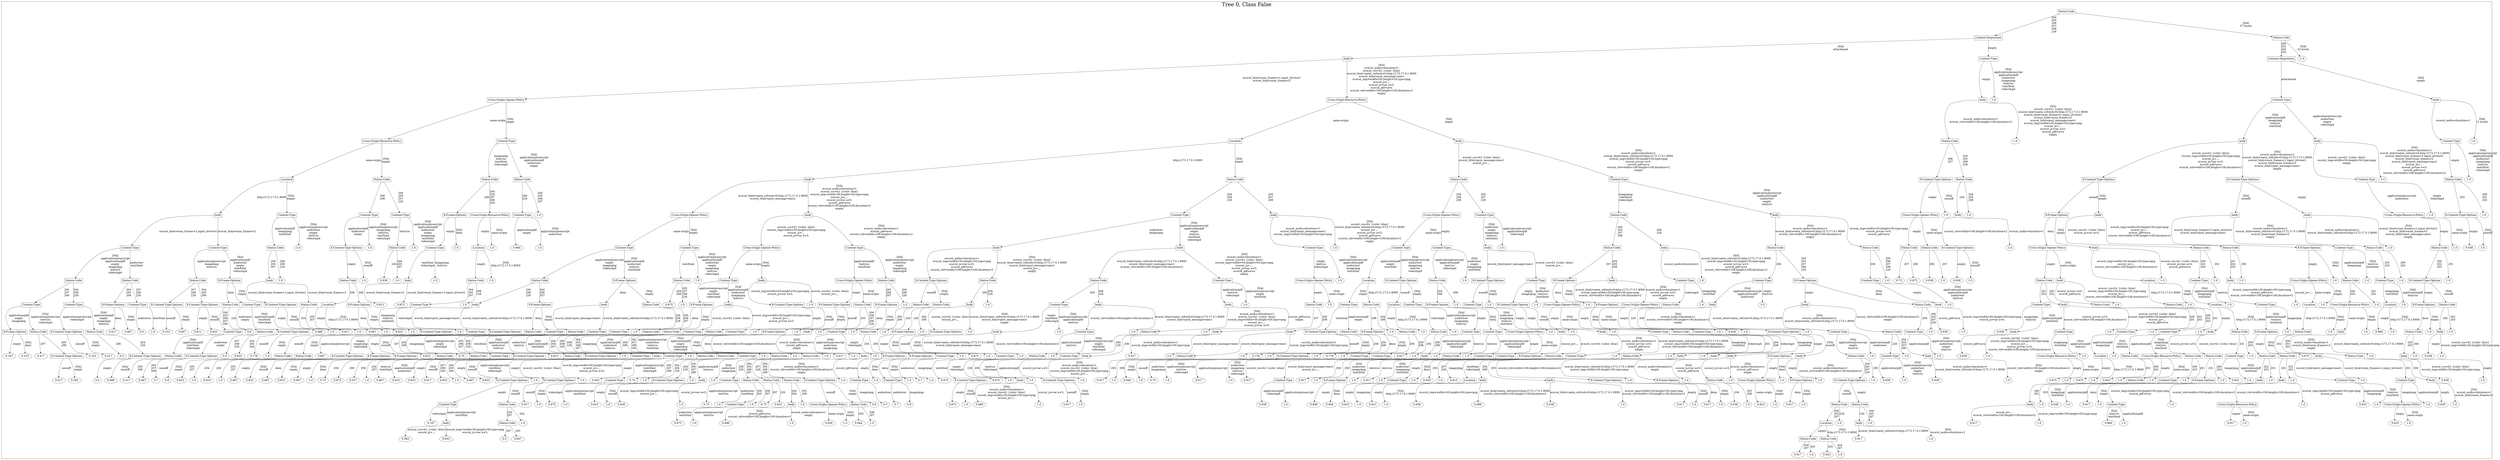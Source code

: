 /*
Generated by:
    http://https://github.com/h2oai/h2o-3/tree/master/h2o-genmodel/src/main/java/hex/genmodel/tools/PrintMojo.java
*/

/*
On a mac:

$ brew install graphviz
$ dot -Tpng file.gv -o file.png
$ open file.png
*/

digraph G {

subgraph cluster_0 {
/* Nodes */

/* Level 0 */
{
"SG_0_Node_0" [shape=box, fontsize=20, label="Status-Code"]
}

/* Level 1 */
{
"SG_0_Node_1" [shape=box, fontsize=20, label="Content-Disposition"]
"SG_0_Node_2" [shape=box, fontsize=20, label="Status-Code"]
}

/* Level 2 */
{
"SG_0_Node_3" [shape=box, fontsize=20, label="body"]
"SG_0_Node_4" [shape=box, fontsize=20, label="Content-Type"]
"SG_0_Node_5" [shape=box, fontsize=20, label="Content-Disposition"]
"SG_0_Node_500" [fontsize=20, label="1.0"]
}

/* Level 3 */
{
"SG_0_Node_6" [shape=box, fontsize=20, label="Cross-Origin-Opener-Policy"]
"SG_0_Node_7" [shape=box, fontsize=20, label="Cross-Origin-Resource-Policy"]
"SG_0_Node_8" [shape=box, fontsize=20, label="body"]
"SG_0_Node_501" [fontsize=20, label="1.0"]
"SG_0_Node_9" [shape=box, fontsize=20, label="Content-Type"]
"SG_0_Node_10" [shape=box, fontsize=20, label="body"]
}

/* Level 4 */
{
"SG_0_Node_11" [shape=box, fontsize=20, label="Cross-Origin-Resource-Policy"]
"SG_0_Node_12" [shape=box, fontsize=20, label="Content-Type"]
"SG_0_Node_13" [shape=box, fontsize=20, label="Location"]
"SG_0_Node_14" [shape=box, fontsize=20, label="body"]
"SG_0_Node_15" [shape=box, fontsize=20, label="Status-Code"]
"SG_0_Node_502" [fontsize=20, label="1.0"]
"SG_0_Node_16" [shape=box, fontsize=20, label="body"]
"SG_0_Node_17" [shape=box, fontsize=20, label="body"]
"SG_0_Node_18" [shape=box, fontsize=20, label="Content-Type"]
"SG_0_Node_503" [fontsize=20, label="1.0"]
}

/* Level 5 */
{
"SG_0_Node_19" [shape=box, fontsize=20, label="Location"]
"SG_0_Node_20" [shape=box, fontsize=20, label="Status-Code"]
"SG_0_Node_21" [shape=box, fontsize=20, label="Status-Code"]
"SG_0_Node_22" [shape=box, fontsize=20, label="Status-Code"]
"SG_0_Node_23" [shape=box, fontsize=20, label="body"]
"SG_0_Node_24" [shape=box, fontsize=20, label="Status-Code"]
"SG_0_Node_25" [shape=box, fontsize=20, label="Status-Code"]
"SG_0_Node_26" [shape=box, fontsize=20, label="Content-Type"]
"SG_0_Node_27" [shape=box, fontsize=20, label="X-Content-Type-Options"]
"SG_0_Node_28" [shape=box, fontsize=20, label="Status-Code"]
"SG_0_Node_29" [shape=box, fontsize=20, label="X-Content-Type-Options"]
"SG_0_Node_30" [shape=box, fontsize=20, label="X-Content-Type-Options"]
"SG_0_Node_31" [shape=box, fontsize=20, label="Content-Type"]
"SG_0_Node_504" [fontsize=20, label="1.0"]
"SG_0_Node_32" [shape=box, fontsize=20, label="Status-Code"]
"SG_0_Node_505" [fontsize=20, label="1.0"]
}

/* Level 6 */
{
"SG_0_Node_33" [shape=box, fontsize=20, label="body"]
"SG_0_Node_34" [shape=box, fontsize=20, label="Content-Type"]
"SG_0_Node_35" [shape=box, fontsize=20, label="Content-Type"]
"SG_0_Node_36" [shape=box, fontsize=20, label="Content-Type"]
"SG_0_Node_37" [shape=box, fontsize=20, label="X-Frame-Options"]
"SG_0_Node_38" [shape=box, fontsize=20, label="Cross-Origin-Resource-Policy"]
"SG_0_Node_39" [shape=box, fontsize=20, label="Content-Type"]
"SG_0_Node_506" [fontsize=20, label="1.0"]
"SG_0_Node_40" [shape=box, fontsize=20, label="Cross-Origin-Opener-Policy"]
"SG_0_Node_41" [shape=box, fontsize=20, label="body"]
"SG_0_Node_42" [shape=box, fontsize=20, label="Content-Type"]
"SG_0_Node_43" [shape=box, fontsize=20, label="body"]
"SG_0_Node_44" [shape=box, fontsize=20, label="Cross-Origin-Opener-Policy"]
"SG_0_Node_45" [shape=box, fontsize=20, label="Content-Type"]
"SG_0_Node_46" [shape=box, fontsize=20, label="Status-Code"]
"SG_0_Node_47" [shape=box, fontsize=20, label="body"]
"SG_0_Node_48" [shape=box, fontsize=20, label="Cross-Origin-Opener-Policy"]
"SG_0_Node_507" [fontsize=20, label="1.0"]
"SG_0_Node_49" [shape=box, fontsize=20, label="body"]
"SG_0_Node_508" [fontsize=20, label="1.0"]
"SG_0_Node_50" [shape=box, fontsize=20, label="X-Frame-Options"]
"SG_0_Node_51" [shape=box, fontsize=20, label="body"]
"SG_0_Node_52" [shape=box, fontsize=20, label="body"]
"SG_0_Node_53" [shape=box, fontsize=20, label="body"]
"SG_0_Node_54" [shape=box, fontsize=20, label="Cross-Origin-Resource-Policy"]
"SG_0_Node_509" [fontsize=20, label="1.0"]
"SG_0_Node_55" [shape=box, fontsize=20, label="X-Content-Type-Options"]
"SG_0_Node_510" [fontsize=20, label="1.0"]
}

/* Level 7 */
{
"SG_0_Node_56" [shape=box, fontsize=20, label="Content-Type"]
"SG_0_Node_57" [shape=box, fontsize=20, label="Content-Type"]
"SG_0_Node_58" [shape=box, fontsize=20, label="Status-Code"]
"SG_0_Node_511" [fontsize=20, label="1.0"]
"SG_0_Node_59" [shape=box, fontsize=20, label="X-Content-Type-Options"]
"SG_0_Node_512" [fontsize=20, label="1.0"]
"SG_0_Node_60" [shape=box, fontsize=20, label="Status-Code"]
"SG_0_Node_513" [fontsize=20, label="1.0"]
"SG_0_Node_61" [shape=box, fontsize=20, label="Content-Type"]
"SG_0_Node_514" [fontsize=20, label="1.0"]
"SG_0_Node_62" [shape=box, fontsize=20, label="Location"]
"SG_0_Node_515" [fontsize=20, label="1.0"]
"SG_0_Node_516" [fontsize=20, label="0.984"]
"SG_0_Node_517" [fontsize=20, label="1.0"]
"SG_0_Node_64" [shape=box, fontsize=20, label="Content-Type"]
"SG_0_Node_65" [shape=box, fontsize=20, label="Content-Type"]
"SG_0_Node_66" [shape=box, fontsize=20, label="Cross-Origin-Opener-Policy"]
"SG_0_Node_67" [shape=box, fontsize=20, label="Content-Type"]
"SG_0_Node_68" [shape=box, fontsize=20, label="body"]
"SG_0_Node_69" [shape=box, fontsize=20, label="body"]
"SG_0_Node_70" [shape=box, fontsize=20, label="Content-Type"]
"SG_0_Node_518" [fontsize=20, label="1.0"]
"SG_0_Node_71" [shape=box, fontsize=20, label="Content-Type"]
"SG_0_Node_72" [shape=box, fontsize=20, label="Content-Type"]
"SG_0_Node_73" [shape=box, fontsize=20, label="body"]
"SG_0_Node_519" [fontsize=20, label="1.0"]
"SG_0_Node_74" [shape=box, fontsize=20, label="Status-Code"]
"SG_0_Node_75" [shape=box, fontsize=20, label="body"]
"SG_0_Node_76" [shape=box, fontsize=20, label="Status-Code"]
"SG_0_Node_77" [shape=box, fontsize=20, label="Status-Code"]
"SG_0_Node_78" [shape=box, fontsize=20, label="Status-Code"]
"SG_0_Node_79" [shape=box, fontsize=20, label="Status-Code"]
"SG_0_Node_80" [shape=box, fontsize=20, label="X-Content-Type-Options"]
"SG_0_Node_520" [fontsize=20, label="1.0"]
"SG_0_Node_81" [shape=box, fontsize=20, label="Cross-Origin-Opener-Policy"]
"SG_0_Node_82" [shape=box, fontsize=20, label="body"]
"SG_0_Node_83" [shape=box, fontsize=20, label="Status-Code"]
"SG_0_Node_84" [shape=box, fontsize=20, label="Status-Code"]
"SG_0_Node_85" [shape=box, fontsize=20, label="X-Frame-Options"]
"SG_0_Node_86" [shape=box, fontsize=20, label="Content-Type"]
"SG_0_Node_87" [shape=box, fontsize=20, label="Status-Code"]
"SG_0_Node_521" [fontsize=20, label="1.0"]
"SG_0_Node_88" [shape=box, fontsize=20, label="Status-Code"]
"SG_0_Node_522" [fontsize=20, label="1.0"]
"SG_0_Node_523" [fontsize=20, label="0.938"]
"SG_0_Node_524" [fontsize=20, label="1.0"]
}

/* Level 8 */
{
"SG_0_Node_90" [shape=box, fontsize=20, label="Status-Code"]
"SG_0_Node_91" [shape=box, fontsize=20, label="Status-Code"]
"SG_0_Node_92" [shape=box, fontsize=20, label="Status-Code"]
"SG_0_Node_93" [shape=box, fontsize=20, label="X-Frame-Options"]
"SG_0_Node_94" [shape=box, fontsize=20, label="body"]
"SG_0_Node_525" [fontsize=20, label="1.0"]
"SG_0_Node_95" [shape=box, fontsize=20, label="Status-Code"]
"SG_0_Node_526" [fontsize=20, label="1.0"]
"SG_0_Node_527" [fontsize=20, label="0.938"]
"SG_0_Node_528" [fontsize=20, label="1.0"]
"SG_0_Node_97" [shape=box, fontsize=20, label="body"]
"SG_0_Node_529" [fontsize=20, label="1.0"]
"SG_0_Node_98" [shape=box, fontsize=20, label="Status-Code"]
"SG_0_Node_530" [fontsize=20, label="1.0"]
"SG_0_Node_99" [shape=box, fontsize=20, label="Status-Code"]
"SG_0_Node_100" [shape=box, fontsize=20, label="X-Frame-Options"]
"SG_0_Node_101" [shape=box, fontsize=20, label="Status-Code"]
"SG_0_Node_531" [fontsize=20, label="1.0"]
"SG_0_Node_102" [shape=box, fontsize=20, label="Content-Type"]
"SG_0_Node_103" [shape=box, fontsize=20, label="body"]
"SG_0_Node_104" [shape=box, fontsize=20, label="Cross-Origin-Opener-Policy"]
"SG_0_Node_105" [shape=box, fontsize=20, label="Status-Code"]
"SG_0_Node_106" [shape=box, fontsize=20, label="X-Content-Type-Options"]
"SG_0_Node_107" [shape=box, fontsize=20, label="Status-Code"]
"SG_0_Node_108" [shape=box, fontsize=20, label="Status-Code"]
"SG_0_Node_109" [shape=box, fontsize=20, label="Content-Type"]
"SG_0_Node_110" [shape=box, fontsize=20, label="Cross-Origin-Opener-Policy"]
"SG_0_Node_532" [fontsize=20, label="1.0"]
"SG_0_Node_111" [shape=box, fontsize=20, label="Location"]
"SG_0_Node_112" [shape=box, fontsize=20, label="X-Content-Type-Options"]
"SG_0_Node_113" [shape=box, fontsize=20, label="Status-Code"]
"SG_0_Node_533" [fontsize=20, label="1.0"]
"SG_0_Node_114" [shape=box, fontsize=20, label="X-Content-Type-Options"]
"SG_0_Node_115" [shape=box, fontsize=20, label="Content-Type"]
"SG_0_Node_116" [shape=box, fontsize=20, label="X-Frame-Options"]
"SG_0_Node_117" [shape=box, fontsize=20, label="body"]
"SG_0_Node_118" [shape=box, fontsize=20, label="Content-Type"]
"SG_0_Node_534" [fontsize=20, label="1.0"]
"SG_0_Node_119" [shape=box, fontsize=20, label="Content-Type"]
"SG_0_Node_120" [shape=box, fontsize=20, label="X-Frame-Options"]
"SG_0_Node_121" [shape=box, fontsize=20, label="Content-Type"]
"SG_0_Node_535" [fontsize=20, label="1.0"]
"SG_0_Node_536" [fontsize=20, label="0.75"]
"SG_0_Node_537" [fontsize=20, label="0.875"]
"SG_0_Node_538" [fontsize=20, label="0.938"]
"SG_0_Node_539" [fontsize=20, label="1.0"]
"SG_0_Node_540" [fontsize=20, label="0.938"]
"SG_0_Node_541" [fontsize=20, label="1.0"]
"SG_0_Node_126" [shape=box, fontsize=20, label="Status-Code"]
"SG_0_Node_127" [shape=box, fontsize=20, label="body"]
"SG_0_Node_128" [shape=box, fontsize=20, label="Location"]
"SG_0_Node_542" [fontsize=20, label="1.0"]
"SG_0_Node_129" [shape=box, fontsize=20, label="Content-Type"]
"SG_0_Node_543" [fontsize=20, label="1.0"]
"SG_0_Node_130" [shape=box, fontsize=20, label="body"]
"SG_0_Node_544" [fontsize=20, label="1.0"]
"SG_0_Node_131" [shape=box, fontsize=20, label="Cross-Origin-Opener-Policy"]
"SG_0_Node_545" [fontsize=20, label="1.0"]
"SG_0_Node_132" [shape=box, fontsize=20, label="Status-Code"]
"SG_0_Node_546" [fontsize=20, label="1.0"]
"SG_0_Node_133" [shape=box, fontsize=20, label="Content-Type"]
"SG_0_Node_547" [fontsize=20, label="1.0"]
"SG_0_Node_134" [shape=box, fontsize=20, label="X-Content-Type-Options"]
"SG_0_Node_548" [fontsize=20, label="1.0"]
}

/* Level 9 */
{
"SG_0_Node_135" [shape=box, fontsize=20, label="Content-Type"]
"SG_0_Node_136" [shape=box, fontsize=20, label="Content-Type"]
"SG_0_Node_137" [shape=box, fontsize=20, label="X-Frame-Options"]
"SG_0_Node_138" [shape=box, fontsize=20, label="Content-Type"]
"SG_0_Node_139" [shape=box, fontsize=20, label="X-Content-Type-Options"]
"SG_0_Node_140" [shape=box, fontsize=20, label="X-Content-Type-Options"]
"SG_0_Node_141" [shape=box, fontsize=20, label="Status-Code"]
"SG_0_Node_142" [shape=box, fontsize=20, label="Content-Type"]
"SG_0_Node_143" [shape=box, fontsize=20, label="X-Content-Type-Options"]
"SG_0_Node_144" [shape=box, fontsize=20, label="Status-Code"]
"SG_0_Node_145" [shape=box, fontsize=20, label="Location"]
"SG_0_Node_146" [shape=box, fontsize=20, label="X-Frame-Options"]
"SG_0_Node_549" [fontsize=20, label="0.813"]
"SG_0_Node_550" [fontsize=20, label="0.875"]
"SG_0_Node_149" [shape=box, fontsize=20, label="Content-Type"]
"SG_0_Node_551" [fontsize=20, label="1.0"]
"SG_0_Node_150" [shape=box, fontsize=20, label="body"]
"SG_0_Node_151" [shape=box, fontsize=20, label="X-Frame-Options"]
"SG_0_Node_152" [shape=box, fontsize=20, label="body"]
"SG_0_Node_153" [shape=box, fontsize=20, label="Status-Code"]
"SG_0_Node_552" [fontsize=20, label="0.875"]
"SG_0_Node_553" [fontsize=20, label="1.0"]
"SG_0_Node_155" [shape=box, fontsize=20, label="X-Frame-Options"]
"SG_0_Node_156" [shape=box, fontsize=20, label="body"]
"SG_0_Node_157" [shape=box, fontsize=20, label="X-Content-Type-Options"]
"SG_0_Node_554" [fontsize=20, label="1.0"]
"SG_0_Node_158" [shape=box, fontsize=20, label="X-Content-Type-Options"]
"SG_0_Node_159" [shape=box, fontsize=20, label="Status-Code"]
"SG_0_Node_160" [shape=box, fontsize=20, label="X-Frame-Options"]
"SG_0_Node_555" [fontsize=20, label="1.0"]
"SG_0_Node_161" [shape=box, fontsize=20, label="Status-Code"]
"SG_0_Node_162" [shape=box, fontsize=20, label="Status-Code"]
"SG_0_Node_163" [shape=box, fontsize=20, label="body"]
"SG_0_Node_556" [fontsize=20, label="1.0"]
"SG_0_Node_164" [shape=box, fontsize=20, label="Content-Type"]
"SG_0_Node_165" [shape=box, fontsize=20, label="body"]
"SG_0_Node_166" [shape=box, fontsize=20, label="body"]
"SG_0_Node_557" [fontsize=20, label="1.0"]
"SG_0_Node_167" [shape=box, fontsize=20, label="Status-Code"]
"SG_0_Node_558" [fontsize=20, label="1.0"]
"SG_0_Node_168" [shape=box, fontsize=20, label="Content-Type"]
"SG_0_Node_169" [shape=box, fontsize=20, label="Status-Code"]
"SG_0_Node_170" [shape=box, fontsize=20, label="Location"]
"SG_0_Node_171" [shape=box, fontsize=20, label="Content-Type"]
"SG_0_Node_172" [shape=box, fontsize=20, label="X-Frame-Options"]
"SG_0_Node_559" [fontsize=20, label="1.0"]
"SG_0_Node_173" [shape=box, fontsize=20, label="Content-Type"]
"SG_0_Node_560" [fontsize=20, label="1.0"]
"SG_0_Node_174" [shape=box, fontsize=20, label="X-Content-Type-Options"]
"SG_0_Node_561" [fontsize=20, label="1.0"]
"SG_0_Node_175" [shape=box, fontsize=20, label="Cross-Origin-Opener-Policy"]
"SG_0_Node_562" [fontsize=20, label="1.0"]
"SG_0_Node_176" [shape=box, fontsize=20, label="X-Frame-Options"]
"SG_0_Node_177" [shape=box, fontsize=20, label="Cross-Origin-Opener-Policy"]
"SG_0_Node_178" [shape=box, fontsize=20, label="Status-Code"]
"SG_0_Node_563" [fontsize=20, label="1.0"]
"SG_0_Node_179" [shape=box, fontsize=20, label="body"]
"SG_0_Node_564" [fontsize=20, label="1.0"]
"SG_0_Node_180" [shape=box, fontsize=20, label="body"]
"SG_0_Node_181" [shape=box, fontsize=20, label="Status-Code"]
"SG_0_Node_182" [shape=box, fontsize=20, label="body"]
"SG_0_Node_565" [fontsize=20, label="1.0"]
"SG_0_Node_183" [shape=box, fontsize=20, label="Content-Type"]
"SG_0_Node_184" [shape=box, fontsize=20, label="body"]
"SG_0_Node_185" [shape=box, fontsize=20, label="Status-Code"]
"SG_0_Node_566" [fontsize=20, label="1.0"]
"SG_0_Node_186" [shape=box, fontsize=20, label="Status-Code"]
"SG_0_Node_567" [fontsize=20, label="1.0"]
"SG_0_Node_187" [shape=box, fontsize=20, label="Location"]
"SG_0_Node_568" [fontsize=20, label="1.0"]
"SG_0_Node_188" [shape=box, fontsize=20, label="Content-Type"]
"SG_0_Node_569" [fontsize=20, label="1.0"]
"SG_0_Node_189" [shape=box, fontsize=20, label="Location"]
"SG_0_Node_570" [fontsize=20, label="1.0"]
"SG_0_Node_190" [shape=box, fontsize=20, label="Cross-Origin-Resource-Policy"]
"SG_0_Node_571" [fontsize=20, label="1.0"]
"SG_0_Node_191" [shape=box, fontsize=20, label="Location"]
"SG_0_Node_572" [fontsize=20, label="1.0"]
"SG_0_Node_192" [shape=box, fontsize=20, label="X-Frame-Options"]
"SG_0_Node_193" [shape=box, fontsize=20, label="Status-Code"]
}

/* Level 10 */
{
"SG_0_Node_194" [shape=box, fontsize=20, label="X-Frame-Options"]
"SG_0_Node_195" [shape=box, fontsize=20, label="Status-Code"]
"SG_0_Node_196" [shape=box, fontsize=20, label="X-Content-Type-Options"]
"SG_0_Node_197" [shape=box, fontsize=20, label="Status-Code"]
"SG_0_Node_573" [fontsize=20, label="0.417"]
"SG_0_Node_574" [fontsize=20, label="0.667"]
"SG_0_Node_575" [fontsize=20, label="0.5"]
"SG_0_Node_576" [fontsize=20, label="1.0"]
"SG_0_Node_577" [fontsize=20, label="0.333"]
"SG_0_Node_578" [fontsize=20, label="0.667"]
"SG_0_Node_579" [fontsize=20, label="0.611"]
"SG_0_Node_580" [fontsize=20, label="0.833"]
"SG_0_Node_205" [shape=box, fontsize=20, label="Content-Type"]
"SG_0_Node_581" [fontsize=20, label="0.9"]
"SG_0_Node_207" [shape=box, fontsize=20, label="Status-Code"]
"SG_0_Node_208" [shape=box, fontsize=20, label="X-Content-Type-Options"]
"SG_0_Node_582" [fontsize=20, label="0.889"]
"SG_0_Node_583" [fontsize=20, label="1.0"]
"SG_0_Node_584" [fontsize=20, label="0.917"]
"SG_0_Node_585" [fontsize=20, label="1.0"]
"SG_0_Node_586" [fontsize=20, label="0.667"]
"SG_0_Node_587" [fontsize=20, label="1.0"]
"SG_0_Node_588" [fontsize=20, label="0.833"]
"SG_0_Node_589" [fontsize=20, label="1.0"]
"SG_0_Node_213" [shape=box, fontsize=20, label="X-Content-Type-Options"]
"SG_0_Node_590" [fontsize=20, label="1.0"]
"SG_0_Node_214" [shape=box, fontsize=20, label="Content-Type"]
"SG_0_Node_215" [shape=box, fontsize=20, label="X-Content-Type-Options"]
"SG_0_Node_216" [shape=box, fontsize=20, label="Status-Code"]
"SG_0_Node_217" [shape=box, fontsize=20, label="Content-Type"]
"SG_0_Node_218" [shape=box, fontsize=20, label="Status-Code"]
"SG_0_Node_219" [shape=box, fontsize=20, label="Content-Type"]
"SG_0_Node_220" [shape=box, fontsize=20, label="Content-Type"]
"SG_0_Node_591" [fontsize=20, label="1.0"]
"SG_0_Node_221" [shape=box, fontsize=20, label="Status-Code"]
"SG_0_Node_222" [shape=box, fontsize=20, label="Status-Code"]
"SG_0_Node_223" [shape=box, fontsize=20, label="Content-Type"]
"SG_0_Node_224" [shape=box, fontsize=20, label="Status-Code"]
"SG_0_Node_225" [shape=box, fontsize=20, label="Content-Type"]
"SG_0_Node_592" [fontsize=20, label="1.0"]
"SG_0_Node_226" [shape=box, fontsize=20, label="X-Frame-Options"]
"SG_0_Node_593" [fontsize=20, label="1.0"]
"SG_0_Node_227" [shape=box, fontsize=20, label="body"]
"SG_0_Node_594" [fontsize=20, label="1.0"]
"SG_0_Node_228" [shape=box, fontsize=20, label="Content-Type"]
"SG_0_Node_595" [fontsize=20, label="1.0"]
"SG_0_Node_229" [shape=box, fontsize=20, label="Status-Code"]
"SG_0_Node_596" [fontsize=20, label="1.0"]
"SG_0_Node_230" [shape=box, fontsize=20, label="X-Frame-Options"]
"SG_0_Node_597" [fontsize=20, label="1.0"]
"SG_0_Node_231" [shape=box, fontsize=20, label="X-Content-Type-Options"]
"SG_0_Node_598" [fontsize=20, label="1.0"]
"SG_0_Node_232" [shape=box, fontsize=20, label="body"]
"SG_0_Node_599" [fontsize=20, label="1.0"]
"SG_0_Node_233" [shape=box, fontsize=20, label="Content-Type"]
"SG_0_Node_600" [fontsize=20, label="1.0"]
"SG_0_Node_234" [shape=box, fontsize=20, label="Status-Code"]
"SG_0_Node_601" [fontsize=20, label="1.0"]
"SG_0_Node_235" [shape=box, fontsize=20, label="body"]
"SG_0_Node_236" [shape=box, fontsize=20, label="body"]
"SG_0_Node_237" [shape=box, fontsize=20, label="X-Content-Type-Options"]
"SG_0_Node_238" [shape=box, fontsize=20, label="Status-Code"]
"SG_0_Node_239" [shape=box, fontsize=20, label="X-Frame-Options"]
"SG_0_Node_602" [fontsize=20, label="1.0"]
"SG_0_Node_240" [shape=box, fontsize=20, label="Status-Code"]
"SG_0_Node_603" [fontsize=20, label="1.0"]
"SG_0_Node_241" [shape=box, fontsize=20, label="Status-Code"]
"SG_0_Node_604" [fontsize=20, label="1.0"]
"SG_0_Node_242" [shape=box, fontsize=20, label="Content-Type"]
"SG_0_Node_243" [shape=box, fontsize=20, label="Content-Type"]
"SG_0_Node_244" [shape=box, fontsize=20, label="Cross-Origin-Opener-Policy"]
"SG_0_Node_605" [fontsize=20, label="1.0"]
"SG_0_Node_245" [shape=box, fontsize=20, label="body"]
"SG_0_Node_606" [fontsize=20, label="1.0"]
"SG_0_Node_246" [shape=box, fontsize=20, label="body"]
"SG_0_Node_607" [fontsize=20, label="1.0"]
"SG_0_Node_247" [shape=box, fontsize=20, label="Content-Type"]
"SG_0_Node_248" [shape=box, fontsize=20, label="Status-Code"]
"SG_0_Node_249" [shape=box, fontsize=20, label="Content-Type"]
"SG_0_Node_608" [fontsize=20, label="1.0"]
"SG_0_Node_609" [fontsize=20, label="0.938"]
"SG_0_Node_610" [fontsize=20, label="1.0"]
"SG_0_Node_251" [shape=box, fontsize=20, label="X-Content-Type-Options"]
"SG_0_Node_611" [fontsize=20, label="1.0"]
"SG_0_Node_252" [shape=box, fontsize=20, label="Content-Type"]
"SG_0_Node_253" [shape=box, fontsize=20, label="Status-Code"]
"SG_0_Node_254" [shape=box, fontsize=20, label="Content-Type"]
"SG_0_Node_612" [fontsize=20, label="1.0"]
"SG_0_Node_613" [fontsize=20, label="0.938"]
"SG_0_Node_614" [fontsize=20, label="1.0"]
"SG_0_Node_615" [fontsize=20, label="0.938"]
"SG_0_Node_257" [shape=box, fontsize=20, label="body"]
"SG_0_Node_258" [shape=box, fontsize=20, label="Content-Type"]
"SG_0_Node_616" [fontsize=20, label="1.0"]
"SG_0_Node_259" [shape=box, fontsize=20, label="Content-Type"]
"SG_0_Node_617" [fontsize=20, label="1.0"]
"SG_0_Node_260" [shape=box, fontsize=20, label="Content-Type"]
"SG_0_Node_618" [fontsize=20, label="1.0"]
"SG_0_Node_261" [shape=box, fontsize=20, label="body"]
"SG_0_Node_262" [shape=box, fontsize=20, label="Status-Code"]
"SG_0_Node_263" [shape=box, fontsize=20, label="X-Frame-Options"]
"SG_0_Node_619" [fontsize=20, label="1.0"]
"SG_0_Node_264" [shape=box, fontsize=20, label="Status-Code"]
"SG_0_Node_620" [fontsize=20, label="1.0"]
"SG_0_Node_265" [shape=box, fontsize=20, label="body"]
"SG_0_Node_621" [fontsize=20, label="1.0"]
"SG_0_Node_622" [fontsize=20, label="0.969"]
"SG_0_Node_623" [fontsize=20, label="1.0"]
"SG_0_Node_267" [shape=box, fontsize=20, label="Status-Code"]
"SG_0_Node_624" [fontsize=20, label="1.0"]
"SG_0_Node_268" [shape=box, fontsize=20, label="body"]
"SG_0_Node_625" [fontsize=20, label="1.0"]
}

/* Level 11 */
{
"SG_0_Node_626" [fontsize=20, label="0.167"]
"SG_0_Node_627" [fontsize=20, label="0.333"]
"SG_0_Node_628" [fontsize=20, label="0.417"]
"SG_0_Node_272" [shape=box, fontsize=20, label="X-Content-Type-Options"]
"SG_0_Node_629" [fontsize=20, label="0.333"]
"SG_0_Node_630" [fontsize=20, label="0.417"]
"SG_0_Node_631" [fontsize=20, label="0.5"]
"SG_0_Node_276" [shape=box, fontsize=20, label="X-Content-Type-Options"]
"SG_0_Node_277" [shape=box, fontsize=20, label="Status-Code"]
"SG_0_Node_278" [shape=box, fontsize=20, label="X-Content-Type-Options"]
"SG_0_Node_632" [fontsize=20, label="0.5"]
"SG_0_Node_633" [fontsize=20, label="0.833"]
"SG_0_Node_634" [fontsize=20, label="0.778"]
"SG_0_Node_635" [fontsize=20, label="1.0"]
"SG_0_Node_282" [shape=box, fontsize=20, label="Status-Code"]
"SG_0_Node_283" [shape=box, fontsize=20, label="Status-Code"]
"SG_0_Node_636" [fontsize=20, label="0.667"]
"SG_0_Node_285" [shape=box, fontsize=20, label="X-Content-Type-Options"]
"SG_0_Node_286" [shape=box, fontsize=20, label="X-Frame-Options"]
"SG_0_Node_287" [shape=box, fontsize=20, label="X-Frame-Options"]
"SG_0_Node_637" [fontsize=20, label="0.625"]
"SG_0_Node_289" [shape=box, fontsize=20, label="Status-Code"]
"SG_0_Node_638" [fontsize=20, label="0.75"]
"SG_0_Node_291" [shape=box, fontsize=20, label="Status-Code"]
"SG_0_Node_292" [shape=box, fontsize=20, label="Content-Type"]
"SG_0_Node_293" [shape=box, fontsize=20, label="X-Content-Type-Options"]
"SG_0_Node_639" [fontsize=20, label="0.833"]
"SG_0_Node_295" [shape=box, fontsize=20, label="Status-Code"]
"SG_0_Node_296" [shape=box, fontsize=20, label="X-Content-Type-Options"]
"SG_0_Node_640" [fontsize=20, label="1.0"]
"SG_0_Node_297" [shape=box, fontsize=20, label="Content-Type"]
"SG_0_Node_298" [shape=box, fontsize=20, label="body"]
"SG_0_Node_299" [shape=box, fontsize=20, label="Content-Type"]
"SG_0_Node_641" [fontsize=20, label="1.0"]
"SG_0_Node_300" [shape=box, fontsize=20, label="Status-Code"]
"SG_0_Node_301" [shape=box, fontsize=20, label="Status-Code"]
"SG_0_Node_302" [shape=box, fontsize=20, label="Content-Type"]
"SG_0_Node_642" [fontsize=20, label="1.0"]
"SG_0_Node_303" [shape=box, fontsize=20, label="Status-Code"]
"SG_0_Node_643" [fontsize=20, label="1.0"]
"SG_0_Node_304" [shape=box, fontsize=20, label="Status-Code"]
"SG_0_Node_644" [fontsize=20, label="1.0"]
"SG_0_Node_645" [fontsize=20, label="0.917"]
"SG_0_Node_646" [fontsize=20, label="1.0"]
"SG_0_Node_306" [shape=box, fontsize=20, label="body"]
"SG_0_Node_647" [fontsize=20, label="1.0"]
"SG_0_Node_307" [shape=box, fontsize=20, label="X-Frame-Options"]
"SG_0_Node_308" [shape=box, fontsize=20, label="X-Frame-Options"]
"SG_0_Node_309" [shape=box, fontsize=20, label="Content-Type"]
"SG_0_Node_648" [fontsize=20, label="1.0"]
"SG_0_Node_649" [fontsize=20, label="0.875"]
"SG_0_Node_650" [fontsize=20, label="1.0"]
"SG_0_Node_311" [shape=box, fontsize=20, label="Content-Type"]
"SG_0_Node_651" [fontsize=20, label="1.0"]
"SG_0_Node_312" [shape=box, fontsize=20, label="Status-Code"]
"SG_0_Node_652" [fontsize=20, label="1.0"]
"SG_0_Node_313" [shape=box, fontsize=20, label="Content-Type"]
"SG_0_Node_314" [shape=box, fontsize=20, label="body"]
"SG_0_Node_653" [fontsize=20, label="0.917"]
"SG_0_Node_654" [fontsize=20, label="1.0"]
"SG_0_Node_316" [shape=box, fontsize=20, label="Status-Code"]
"SG_0_Node_655" [fontsize=20, label="1.0"]
"SG_0_Node_656" [fontsize=20, label="0.778"]
"SG_0_Node_657" [fontsize=20, label="1.0"]
"SG_0_Node_318" [shape=box, fontsize=20, label="X-Content-Type-Options"]
"SG_0_Node_658" [fontsize=20, label="1.0"]
"SG_0_Node_659" [fontsize=20, label="0.778"]
"SG_0_Node_660" [fontsize=20, label="1.0"]
"SG_0_Node_320" [shape=box, fontsize=20, label="Content-Type"]
"SG_0_Node_321" [shape=box, fontsize=20, label="Content-Type"]
"SG_0_Node_661" [fontsize=20, label="0.917"]
"SG_0_Node_662" [fontsize=20, label="1.0"]
"SG_0_Node_323" [shape=box, fontsize=20, label="body"]
"SG_0_Node_663" [fontsize=20, label="1.0"]
"SG_0_Node_324" [shape=box, fontsize=20, label="Status-Code"]
"SG_0_Node_664" [fontsize=20, label="1.0"]
"SG_0_Node_325" [shape=box, fontsize=20, label="Content-Type"]
"SG_0_Node_326" [shape=box, fontsize=20, label="Content-Type"]
"SG_0_Node_327" [shape=box, fontsize=20, label="X-Frame-Options"]
"SG_0_Node_328" [shape=box, fontsize=20, label="Status-Code"]
"SG_0_Node_329" [shape=box, fontsize=20, label="Content-Type"]
"SG_0_Node_665" [fontsize=20, label="1.0"]
"SG_0_Node_330" [shape=box, fontsize=20, label="Status-Code"]
"SG_0_Node_666" [fontsize=20, label="1.0"]
"SG_0_Node_331" [shape=box, fontsize=20, label="body"]
"SG_0_Node_667" [fontsize=20, label="1.0"]
"SG_0_Node_332" [shape=box, fontsize=20, label="body"]
"SG_0_Node_333" [shape=box, fontsize=20, label="body"]
"SG_0_Node_334" [shape=box, fontsize=20, label="X-Frame-Options"]
"SG_0_Node_335" [shape=box, fontsize=20, label="body"]
"SG_0_Node_336" [shape=box, fontsize=20, label="Status-Code"]
"SG_0_Node_668" [fontsize=20, label="1.0"]
"SG_0_Node_337" [shape=box, fontsize=20, label="Content-Type"]
"SG_0_Node_669" [fontsize=20, label="1.0"]
"SG_0_Node_338" [shape=box, fontsize=20, label="body"]
"SG_0_Node_670" [fontsize=20, label="1.0"]
"SG_0_Node_671" [fontsize=20, label="0.938"]
"SG_0_Node_672" [fontsize=20, label="1.0"]
"SG_0_Node_340" [shape=box, fontsize=20, label="Cross-Origin-Resource-Policy"]
"SG_0_Node_673" [fontsize=20, label="1.0"]
"SG_0_Node_341" [shape=box, fontsize=20, label="Location"]
"SG_0_Node_674" [fontsize=20, label="1.0"]
"SG_0_Node_342" [shape=box, fontsize=20, label="Status-Code"]
"SG_0_Node_343" [shape=box, fontsize=20, label="Cross-Origin-Resource-Policy"]
"SG_0_Node_344" [shape=box, fontsize=20, label="Status-Code"]
"SG_0_Node_345" [shape=box, fontsize=20, label="Status-Code"]
"SG_0_Node_346" [shape=box, fontsize=20, label="Content-Type"]
"SG_0_Node_675" [fontsize=20, label="1.0"]
"SG_0_Node_347" [shape=box, fontsize=20, label="Status-Code"]
"SG_0_Node_348" [shape=box, fontsize=20, label="Status-Code"]
"SG_0_Node_676" [fontsize=20, label="0.875"]
"SG_0_Node_350" [shape=box, fontsize=20, label="body"]
"SG_0_Node_351" [shape=box, fontsize=20, label="Status-Code"]
"SG_0_Node_677" [fontsize=20, label="1.0"]
"SG_0_Node_352" [shape=box, fontsize=20, label="body"]
"SG_0_Node_678" [fontsize=20, label="1.0"]
"SG_0_Node_679" [fontsize=20, label="0.938"]
"SG_0_Node_680" [fontsize=20, label="1.0"]
}

/* Level 12 */
{
"SG_0_Node_681" [fontsize=20, label="0.417"]
"SG_0_Node_682" [fontsize=20, label="0.583"]
"SG_0_Node_683" [fontsize=20, label="0.5"]
"SG_0_Node_684" [fontsize=20, label="0.688"]
"SG_0_Node_685" [fontsize=20, label="0.417"]
"SG_0_Node_686" [fontsize=20, label="0.667"]
"SG_0_Node_687" [fontsize=20, label="0.7"]
"SG_0_Node_688" [fontsize=20, label="0.8"]
"SG_0_Node_689" [fontsize=20, label="0.833"]
"SG_0_Node_690" [fontsize=20, label="1.0"]
"SG_0_Node_691" [fontsize=20, label="0.833"]
"SG_0_Node_692" [fontsize=20, label="1.0"]
"SG_0_Node_693" [fontsize=20, label="0.667"]
"SG_0_Node_694" [fontsize=20, label="0.833"]
"SG_0_Node_695" [fontsize=20, label="0.667"]
"SG_0_Node_696" [fontsize=20, label="0.833"]
"SG_0_Node_697" [fontsize=20, label="0.667"]
"SG_0_Node_698" [fontsize=20, label="1.0"]
"SG_0_Node_699" [fontsize=20, label="0.75"]
"SG_0_Node_700" [fontsize=20, label="0.875"]
"SG_0_Node_701" [fontsize=20, label="0.917"]
"SG_0_Node_702" [fontsize=20, label="1.0"]
"SG_0_Node_703" [fontsize=20, label="0.667"]
"SG_0_Node_704" [fontsize=20, label="0.833"]
"SG_0_Node_705" [fontsize=20, label="0.833"]
"SG_0_Node_706" [fontsize=20, label="0.917"]
"SG_0_Node_707" [fontsize=20, label="0.833"]
"SG_0_Node_708" [fontsize=20, label="1.0"]
"SG_0_Node_709" [fontsize=20, label="0.667"]
"SG_0_Node_710" [fontsize=20, label="0.833"]
"SG_0_Node_379" [shape=box, fontsize=20, label="X-Content-Type-Options"]
"SG_0_Node_711" [fontsize=20, label="1.0"]
"SG_0_Node_380" [shape=box, fontsize=20, label="X-Content-Type-Options"]
"SG_0_Node_712" [fontsize=20, label="1.0"]
"SG_0_Node_713" [fontsize=20, label="0.563"]
"SG_0_Node_382" [shape=box, fontsize=20, label="Content-Type"]
"SG_0_Node_714" [fontsize=20, label="0.75"]
"SG_0_Node_715" [fontsize=20, label="1.0"]
"SG_0_Node_384" [shape=box, fontsize=20, label="X-Content-Type-Options"]
"SG_0_Node_716" [fontsize=20, label="1.0"]
"SG_0_Node_385" [shape=box, fontsize=20, label="body"]
"SG_0_Node_717" [fontsize=20, label="1.0"]
"SG_0_Node_386" [shape=box, fontsize=20, label="Content-Type"]
"SG_0_Node_387" [shape=box, fontsize=20, label="Status-Code"]
"SG_0_Node_388" [shape=box, fontsize=20, label="Status-Code"]
"SG_0_Node_389" [shape=box, fontsize=20, label="Status-Code"]
"SG_0_Node_390" [shape=box, fontsize=20, label="X-Content-Type-Options"]
"SG_0_Node_718" [fontsize=20, label="1.0"]
"SG_0_Node_391" [shape=box, fontsize=20, label="Content-Type"]
"SG_0_Node_719" [fontsize=20, label="1.0"]
"SG_0_Node_392" [shape=box, fontsize=20, label="Content-Type"]
"SG_0_Node_720" [fontsize=20, label="1.0"]
"SG_0_Node_721" [fontsize=20, label="0.7"]
"SG_0_Node_722" [fontsize=20, label="1.0"]
"SG_0_Node_723" [fontsize=20, label="0.875"]
"SG_0_Node_395" [shape=box, fontsize=20, label="X-Content-Type-Options"]
"SG_0_Node_724" [fontsize=20, label="0.875"]
"SG_0_Node_725" [fontsize=20, label="1.0"]
"SG_0_Node_397" [shape=box, fontsize=20, label="body"]
"SG_0_Node_726" [fontsize=20, label="1.0"]
"SG_0_Node_398" [shape=box, fontsize=20, label="X-Content-Type-Options"]
"SG_0_Node_727" [fontsize=20, label="1.0"]
"SG_0_Node_728" [fontsize=20, label="0.917"]
"SG_0_Node_729" [fontsize=20, label="1.0"]
"SG_0_Node_730" [fontsize=20, label="0.846"]
"SG_0_Node_731" [fontsize=20, label="1.0"]
"SG_0_Node_732" [fontsize=20, label="0.75"]
"SG_0_Node_733" [fontsize=20, label="1.0"]
"SG_0_Node_734" [fontsize=20, label="0.917"]
"SG_0_Node_735" [fontsize=20, label="1.0"]
"SG_0_Node_736" [fontsize=20, label="0.917"]
"SG_0_Node_404" [shape=box, fontsize=20, label="Content-Type"]
"SG_0_Node_737" [fontsize=20, label="0.917"]
"SG_0_Node_738" [fontsize=20, label="1.0"]
"SG_0_Node_406" [shape=box, fontsize=20, label="X-Frame-Options"]
"SG_0_Node_739" [fontsize=20, label="1.0"]
"SG_0_Node_740" [fontsize=20, label="0.917"]
"SG_0_Node_741" [fontsize=20, label="1.0"]
"SG_0_Node_408" [shape=box, fontsize=20, label="Content-Type"]
"SG_0_Node_742" [fontsize=20, label="1.0"]
"SG_0_Node_743" [fontsize=20, label="0.938"]
"SG_0_Node_744" [fontsize=20, label="1.0"]
"SG_0_Node_745" [fontsize=20, label="0.813"]
"SG_0_Node_411" [shape=box, fontsize=20, label="Location"]
"SG_0_Node_412" [shape=box, fontsize=20, label="body"]
"SG_0_Node_413" [shape=box, fontsize=20, label="body"]
"SG_0_Node_414" [shape=box, fontsize=20, label="X-Content-Type-Options"]
"SG_0_Node_746" [fontsize=20, label="1.0"]
"SG_0_Node_415" [shape=box, fontsize=20, label="X-Frame-Options"]
"SG_0_Node_747" [fontsize=20, label="1.0"]
"SG_0_Node_416" [shape=box, fontsize=20, label="Status-Code"]
"SG_0_Node_748" [fontsize=20, label="1.0"]
"SG_0_Node_417" [shape=box, fontsize=20, label="Cross-Origin-Opener-Policy"]
"SG_0_Node_749" [fontsize=20, label="1.0"]
"SG_0_Node_418" [shape=box, fontsize=20, label="X-Frame-Options"]
"SG_0_Node_750" [fontsize=20, label="1.0"]
"SG_0_Node_419" [shape=box, fontsize=20, label="X-Content-Type-Options"]
"SG_0_Node_751" [fontsize=20, label="1.0"]
"SG_0_Node_752" [fontsize=20, label="0.938"]
"SG_0_Node_753" [fontsize=20, label="1.0"]
"SG_0_Node_754" [fontsize=20, label="0.938"]
"SG_0_Node_755" [fontsize=20, label="1.0"]
"SG_0_Node_756" [fontsize=20, label="0.875"]
"SG_0_Node_757" [fontsize=20, label="1.0"]
"SG_0_Node_758" [fontsize=20, label="0.875"]
"SG_0_Node_759" [fontsize=20, label="1.0"]
"SG_0_Node_760" [fontsize=20, label="0.833"]
"SG_0_Node_761" [fontsize=20, label="1.0"]
"SG_0_Node_425" [shape=box, fontsize=20, label="Status-Code"]
"SG_0_Node_762" [fontsize=20, label="1.0"]
"SG_0_Node_426" [shape=box, fontsize=20, label="Content-Type"]
"SG_0_Node_763" [fontsize=20, label="1.0"]
"SG_0_Node_427" [shape=box, fontsize=20, label="X-Frame-Options"]
"SG_0_Node_764" [fontsize=20, label="1.0"]
"SG_0_Node_765" [fontsize=20, label="0.941"]
"SG_0_Node_766" [fontsize=20, label="1.0"]
"SG_0_Node_429" [shape=box, fontsize=20, label="body"]
"SG_0_Node_767" [fontsize=20, label="1.0"]
"SG_0_Node_430" [shape=box, fontsize=20, label="body"]
"SG_0_Node_768" [fontsize=20, label="1.0"]
"SG_0_Node_431" [shape=box, fontsize=20, label="Content-Type"]
"SG_0_Node_769" [fontsize=20, label="1.0"]
"SG_0_Node_432" [shape=box, fontsize=20, label="Content-Type"]
"SG_0_Node_433" [shape=box, fontsize=20, label="body"]
"SG_0_Node_770" [fontsize=20, label="0.938"]
"SG_0_Node_771" [fontsize=20, label="1.0"]
}

/* Level 13 */
{
"SG_0_Node_435" [shape=box, fontsize=20, label="Content-Type"]
"SG_0_Node_436" [shape=box, fontsize=20, label="Status-Code"]
"SG_0_Node_772" [fontsize=20, label="0.917"]
"SG_0_Node_773" [fontsize=20, label="1.0"]
"SG_0_Node_774" [fontsize=20, label="0.875"]
"SG_0_Node_775" [fontsize=20, label="1.0"]
"SG_0_Node_776" [fontsize=20, label="0.833"]
"SG_0_Node_777" [fontsize=20, label="1.0"]
"SG_0_Node_778" [fontsize=20, label="0.938"]
"SG_0_Node_779" [fontsize=20, label="1.0"]
"SG_0_Node_780" [fontsize=20, label="0.75"]
"SG_0_Node_781" [fontsize=20, label="1.0"]
"SG_0_Node_442" [shape=box, fontsize=20, label="Content-Type"]
"SG_0_Node_782" [fontsize=20, label="1.0"]
"SG_0_Node_783" [fontsize=20, label="0.75"]
"SG_0_Node_784" [fontsize=20, label="0.833"]
"SG_0_Node_445" [shape=box, fontsize=20, label="body"]
"SG_0_Node_785" [fontsize=20, label="1.0"]
"SG_0_Node_446" [shape=box, fontsize=20, label="Cross-Origin-Opener-Policy"]
"SG_0_Node_447" [shape=box, fontsize=20, label="Status-Code"]
"SG_0_Node_786" [fontsize=20, label="0.6"]
"SG_0_Node_787" [fontsize=20, label="0.7"]
"SG_0_Node_788" [fontsize=20, label="0.7"]
"SG_0_Node_789" [fontsize=20, label="0.9"]
"SG_0_Node_790" [fontsize=20, label="0.875"]
"SG_0_Node_791" [fontsize=20, label="1.0"]
"SG_0_Node_792" [fontsize=20, label="0.969"]
"SG_0_Node_793" [fontsize=20, label="1.0"]
"SG_0_Node_794" [fontsize=20, label="0.917"]
"SG_0_Node_795" [fontsize=20, label="1.0"]
"SG_0_Node_796" [fontsize=20, label="0.938"]
"SG_0_Node_797" [fontsize=20, label="1.0"]
"SG_0_Node_798" [fontsize=20, label="0.889"]
"SG_0_Node_799" [fontsize=20, label="0.944"]
"SG_0_Node_800" [fontsize=20, label="0.833"]
"SG_0_Node_801" [fontsize=20, label="1.0"]
"SG_0_Node_802" [fontsize=20, label="0.813"]
"SG_0_Node_803" [fontsize=20, label="1.0"]
"SG_0_Node_804" [fontsize=20, label="0.938"]
"SG_0_Node_805" [fontsize=20, label="0.969"]
"SG_0_Node_806" [fontsize=20, label="0.938"]
"SG_0_Node_807" [fontsize=20, label="1.0"]
"SG_0_Node_808" [fontsize=20, label="0.917"]
"SG_0_Node_809" [fontsize=20, label="1.0"]
"SG_0_Node_810" [fontsize=20, label="0.917"]
"SG_0_Node_811" [fontsize=20, label="1.0"]
"SG_0_Node_812" [fontsize=20, label="0.938"]
"SG_0_Node_813" [fontsize=20, label="1.0"]
"SG_0_Node_814" [fontsize=20, label="0.833"]
"SG_0_Node_815" [fontsize=20, label="1.0"]
"SG_0_Node_816" [fontsize=20, label="0.917"]
"SG_0_Node_817" [fontsize=20, label="1.0"]
"SG_0_Node_468" [shape=box, fontsize=20, label="Status-Code"]
"SG_0_Node_469" [shape=box, fontsize=20, label="Status-Code"]
"SG_0_Node_470" [shape=box, fontsize=20, label="body"]
"SG_0_Node_818" [fontsize=20, label="1.0"]
"SG_0_Node_819" [fontsize=20, label="0.938"]
"SG_0_Node_820" [fontsize=20, label="1.0"]
"SG_0_Node_821" [fontsize=20, label="0.917"]
"SG_0_Node_822" [fontsize=20, label="1.0"]
"SG_0_Node_473" [shape=box, fontsize=20, label="Content-Type"]
"SG_0_Node_823" [fontsize=20, label="1.0"]
"SG_0_Node_474" [shape=box, fontsize=20, label="Cross-Origin-Resource-Policy"]
"SG_0_Node_824" [fontsize=20, label="1.0"]
"SG_0_Node_825" [fontsize=20, label="0.833"]
"SG_0_Node_826" [fontsize=20, label="1.0"]
"SG_0_Node_476" [shape=box, fontsize=20, label="Cross-Origin-Opener-Policy"]
"SG_0_Node_827" [fontsize=20, label="1.0"]
"SG_0_Node_828" [fontsize=20, label="0.938"]
"SG_0_Node_829" [fontsize=20, label="1.0"]
}

/* Level 14 */
{
"SG_0_Node_830" [fontsize=20, label="0.167"]
"SG_0_Node_479" [shape=box, fontsize=20, label="body"]
"SG_0_Node_480" [shape=box, fontsize=20, label="Status-Code"]
"SG_0_Node_831" [fontsize=20, label="1.0"]
"SG_0_Node_832" [fontsize=20, label="0.875"]
"SG_0_Node_833" [fontsize=20, label="1.0"]
"SG_0_Node_834" [fontsize=20, label="0.846"]
"SG_0_Node_835" [fontsize=20, label="1.0"]
"SG_0_Node_836" [fontsize=20, label="0.926"]
"SG_0_Node_837" [fontsize=20, label="1.0"]
"SG_0_Node_838" [fontsize=20, label="0.944"]
"SG_0_Node_839" [fontsize=20, label="1.0"]
"SG_0_Node_485" [shape=box, fontsize=20, label="Location"]
"SG_0_Node_840" [fontsize=20, label="1.0"]
"SG_0_Node_486" [shape=box, fontsize=20, label="body"]
"SG_0_Node_841" [fontsize=20, label="1.0"]
"SG_0_Node_842" [fontsize=20, label="0.917"]
"SG_0_Node_843" [fontsize=20, label="1.0"]
"SG_0_Node_844" [fontsize=20, label="0.969"]
"SG_0_Node_845" [fontsize=20, label="1.0"]
"SG_0_Node_846" [fontsize=20, label="0.917"]
"SG_0_Node_847" [fontsize=20, label="1.0"]
"SG_0_Node_848" [fontsize=20, label="0.833"]
"SG_0_Node_849" [fontsize=20, label="1.0"]
}

/* Level 15 */
{
"SG_0_Node_850" [fontsize=20, label="0.583"]
"SG_0_Node_851" [fontsize=20, label="0.833"]
"SG_0_Node_852" [fontsize=20, label="0.5"]
"SG_0_Node_853" [fontsize=20, label="0.667"]
"SG_0_Node_495" [shape=box, fontsize=20, label="Status-Code"]
"SG_0_Node_496" [shape=box, fontsize=20, label="Status-Code"]
"SG_0_Node_854" [fontsize=20, label="0.917"]
"SG_0_Node_855" [fontsize=20, label="1.0"]
}

/* Level 16 */
{
"SG_0_Node_856" [fontsize=20, label="0.917"]
"SG_0_Node_857" [fontsize=20, label="1.0"]
"SG_0_Node_858" [fontsize=20, label="0.923"]
"SG_0_Node_859" [fontsize=20, label="1.0"]
}

/* Edges */
"SG_0_Node_0" -> "SG_0_Node_1" [fontsize=20, label="204
205
206
207
208
226
"]
"SG_0_Node_0" -> "SG_0_Node_2" [fontsize=20, label="[NA]
57 levels
"]
"SG_0_Node_2" -> "SG_0_Node_5" [fontsize=20, label="200
201
202
203
"]
"SG_0_Node_2" -> "SG_0_Node_500" [fontsize=20, label="[NA]
53 levels
"]
"SG_0_Node_5" -> "SG_0_Node_9" [fontsize=20, label="attachment
"]
"SG_0_Node_5" -> "SG_0_Node_10" [fontsize=20, label="[NA]
empty
"]
"SG_0_Node_10" -> "SG_0_Node_18" [fontsize=20, label="ecocnt_audio=duration=1
"]
"SG_0_Node_10" -> "SG_0_Node_503" [fontsize=20, label="[NA]
11 levels
"]
"SG_0_Node_18" -> "SG_0_Node_32" [fontsize=20, label="empty
"]
"SG_0_Node_18" -> "SG_0_Node_505" [fontsize=20, label="[NA]
application/javascript
application/pdf
audio/wav
image/png
text/css
text/html
video/mp4
"]
"SG_0_Node_32" -> "SG_0_Node_55" [fontsize=20, label="203
"]
"SG_0_Node_32" -> "SG_0_Node_510" [fontsize=20, label="200
201
202
"]
"SG_0_Node_55" -> "SG_0_Node_523" [fontsize=20, label="empty
"]
"SG_0_Node_55" -> "SG_0_Node_524" [fontsize=20, label="[NA]
nosniff
"]
"SG_0_Node_9" -> "SG_0_Node_16" [fontsize=20, label="[NA]
application/pdf
image/png
text/css
text/html
"]
"SG_0_Node_9" -> "SG_0_Node_17" [fontsize=20, label="application/javascript
audio/wav
empty
video/mp4
"]
"SG_0_Node_17" -> "SG_0_Node_31" [fontsize=20, label="ecocnt_css=h1 {color: blue}
ecocnt_img=width=50,height=50,type=png
empty
"]
"SG_0_Node_17" -> "SG_0_Node_504" [fontsize=20, label="[NA]
ecocnt_audio=duration=1
ecocnt_html=meta_refresh=0;http://172.17.0.1:8000
ecocnt_html=num_frames=1,input_id=test1
ecocnt_html=num_frames=2
ecocnt_html=post_message=mes1
ecocnt_js=.,,.
ecocnt_js=var a=5;
ecocnt_pdf=a=a
ecocnt_vid=width=100,height=100,duration=2
"]
"SG_0_Node_31" -> "SG_0_Node_54" [fontsize=20, label="application/javascript
audio/wav
"]
"SG_0_Node_31" -> "SG_0_Node_509" [fontsize=20, label="empty
video/mp4
"]
"SG_0_Node_54" -> "SG_0_Node_88" [fontsize=20, label="empty
"]
"SG_0_Node_54" -> "SG_0_Node_522" [fontsize=20, label="[NA]
same-origin
"]
"SG_0_Node_88" -> "SG_0_Node_134" [fontsize=20, label="200
202
203
"]
"SG_0_Node_88" -> "SG_0_Node_548" [fontsize=20, label="201
"]
"SG_0_Node_134" -> "SG_0_Node_192" [fontsize=20, label="empty
"]
"SG_0_Node_134" -> "SG_0_Node_193" [fontsize=20, label="[NA]
nosniff
"]
"SG_0_Node_193" -> "SG_0_Node_268" [fontsize=20, label="200
"]
"SG_0_Node_193" -> "SG_0_Node_625" [fontsize=20, label="202
203
"]
"SG_0_Node_268" -> "SG_0_Node_679" [fontsize=20, label="empty
"]
"SG_0_Node_268" -> "SG_0_Node_680" [fontsize=20, label="ecocnt_css=h1 {color: blue}
ecocnt_img=width=50,height=50,type=png
"]
"SG_0_Node_192" -> "SG_0_Node_267" [fontsize=20, label="deny
"]
"SG_0_Node_192" -> "SG_0_Node_624" [fontsize=20, label="[NA]
empty
"]
"SG_0_Node_267" -> "SG_0_Node_352" [fontsize=20, label="202
203
"]
"SG_0_Node_267" -> "SG_0_Node_678" [fontsize=20, label="200
"]
"SG_0_Node_352" -> "SG_0_Node_770" [fontsize=20, label="ecocnt_css=h1 {color: blue}
ecocnt_img=width=50,height=50,type=png
"]
"SG_0_Node_352" -> "SG_0_Node_771" [fontsize=20, label="empty
"]
"SG_0_Node_16" -> "SG_0_Node_29" [fontsize=20, label="ecocnt_css=h1 {color: blue}
ecocnt_img=width=50,height=50,type=png
ecocnt_js=.,,.
ecocnt_js=var a=5;
ecocnt_pdf=a=a
ecocnt_vid=width=100,height=100,duration=2
"]
"SG_0_Node_16" -> "SG_0_Node_30" [fontsize=20, label="[NA]
ecocnt_audio=duration=1
ecocnt_html=meta_refresh=0;http://172.17.0.1:8000
ecocnt_html=num_frames=1,input_id=test1
ecocnt_html=num_frames=2
ecocnt_html=post_message=mes1
empty
"]
"SG_0_Node_30" -> "SG_0_Node_52" [fontsize=20, label="[NA]
nosniff
"]
"SG_0_Node_30" -> "SG_0_Node_53" [fontsize=20, label="empty
"]
"SG_0_Node_53" -> "SG_0_Node_87" [fontsize=20, label="ecocnt_audio=duration=1
ecocnt_html=meta_refresh=0;http://172.17.0.1:8000
"]
"SG_0_Node_53" -> "SG_0_Node_521" [fontsize=20, label="[NA]
ecocnt_html=num_frames=1,input_id=test1
ecocnt_html=num_frames=2
ecocnt_html=post_message=mes1
empty
"]
"SG_0_Node_87" -> "SG_0_Node_133" [fontsize=20, label="201
202
"]
"SG_0_Node_87" -> "SG_0_Node_547" [fontsize=20, label="200
203
"]
"SG_0_Node_133" -> "SG_0_Node_191" [fontsize=20, label="image/png
text/html
"]
"SG_0_Node_133" -> "SG_0_Node_572" [fontsize=20, label="[NA]
application/pdf
text/css
"]
"SG_0_Node_191" -> "SG_0_Node_622" [fontsize=20, label="empty
"]
"SG_0_Node_191" -> "SG_0_Node_623" [fontsize=20, label="[NA]
http://172.17.0.1:8000
"]
"SG_0_Node_52" -> "SG_0_Node_85" [fontsize=20, label="ecocnt_html=num_frames=1,input_id=test1
ecocnt_html=post_message=mes1
"]
"SG_0_Node_52" -> "SG_0_Node_86" [fontsize=20, label="[NA]
ecocnt_audio=duration=1
ecocnt_html=meta_refresh=0;http://172.17.0.1:8000
ecocnt_html=num_frames=2
empty
"]
"SG_0_Node_86" -> "SG_0_Node_132" [fontsize=20, label="application/pdf
image/png
"]
"SG_0_Node_86" -> "SG_0_Node_546" [fontsize=20, label="[NA]
text/css
text/html
"]
"SG_0_Node_132" -> "SG_0_Node_190" [fontsize=20, label="200
203
"]
"SG_0_Node_132" -> "SG_0_Node_571" [fontsize=20, label="201
202
"]
"SG_0_Node_190" -> "SG_0_Node_265" [fontsize=20, label="same-origin
"]
"SG_0_Node_190" -> "SG_0_Node_621" [fontsize=20, label="[NA]
empty
"]
"SG_0_Node_265" -> "SG_0_Node_351" [fontsize=20, label="[NA]
ecocnt_audio=duration=1
ecocnt_html=num_frames=2
empty
"]
"SG_0_Node_265" -> "SG_0_Node_677" [fontsize=20, label="ecocnt_html=meta_refresh=0;http://172.17.0.1:8000
"]
"SG_0_Node_351" -> "SG_0_Node_432" [fontsize=20, label="203
"]
"SG_0_Node_351" -> "SG_0_Node_433" [fontsize=20, label="200
"]
"SG_0_Node_433" -> "SG_0_Node_828" [fontsize=20, label="empty
"]
"SG_0_Node_433" -> "SG_0_Node_829" [fontsize=20, label="[NA]
ecocnt_audio=duration=1
ecocnt_html=num_frames=2
"]
"SG_0_Node_432" -> "SG_0_Node_476" [fontsize=20, label="image/png
"]
"SG_0_Node_432" -> "SG_0_Node_827" [fontsize=20, label="application/pdf
"]
"SG_0_Node_476" -> "SG_0_Node_848" [fontsize=20, label="empty
"]
"SG_0_Node_476" -> "SG_0_Node_849" [fontsize=20, label="[NA]
same-origin
"]
"SG_0_Node_85" -> "SG_0_Node_131" [fontsize=20, label="empty
"]
"SG_0_Node_85" -> "SG_0_Node_545" [fontsize=20, label="[NA]
deny
"]
"SG_0_Node_131" -> "SG_0_Node_189" [fontsize=20, label="same-origin
"]
"SG_0_Node_131" -> "SG_0_Node_570" [fontsize=20, label="[NA]
empty
"]
"SG_0_Node_189" -> "SG_0_Node_264" [fontsize=20, label="http://172.17.0.1:8000
"]
"SG_0_Node_189" -> "SG_0_Node_620" [fontsize=20, label="[NA]
empty
"]
"SG_0_Node_264" -> "SG_0_Node_676" [fontsize=20, label="202
"]
"SG_0_Node_264" -> "SG_0_Node_350" [fontsize=20, label="200
201
203
"]
"SG_0_Node_350" -> "SG_0_Node_431" [fontsize=20, label="ecocnt_html=post_message=mes1
"]
"SG_0_Node_350" -> "SG_0_Node_769" [fontsize=20, label="ecocnt_html=num_frames=1,input_id=test1
"]
"SG_0_Node_431" -> "SG_0_Node_825" [fontsize=20, label="application/pdf
image/png
"]
"SG_0_Node_431" -> "SG_0_Node_826" [fontsize=20, label="[NA]
text/css
text/html
"]
"SG_0_Node_29" -> "SG_0_Node_50" [fontsize=20, label="nosniff
"]
"SG_0_Node_29" -> "SG_0_Node_51" [fontsize=20, label="[NA]
empty
"]
"SG_0_Node_51" -> "SG_0_Node_83" [fontsize=20, label="ecocnt_css=h1 {color: blue}
ecocnt_js=var a=5;
"]
"SG_0_Node_51" -> "SG_0_Node_84" [fontsize=20, label="ecocnt_img=width=50,height=50,type=png
ecocnt_js=.,,.
ecocnt_pdf=a=a
ecocnt_vid=width=100,height=100,duration=2
"]
"SG_0_Node_84" -> "SG_0_Node_130" [fontsize=20, label="201
202
203
"]
"SG_0_Node_84" -> "SG_0_Node_544" [fontsize=20, label="200
"]
"SG_0_Node_130" -> "SG_0_Node_188" [fontsize=20, label="ecocnt_img=width=50,height=50,type=png
ecocnt_pdf=a=a
ecocnt_vid=width=100,height=100,duration=2
"]
"SG_0_Node_130" -> "SG_0_Node_569" [fontsize=20, label="ecocnt_js=.,,.
"]
"SG_0_Node_188" -> "SG_0_Node_263" [fontsize=20, label="[NA]
application/pdf
text/css
text/html
"]
"SG_0_Node_188" -> "SG_0_Node_619" [fontsize=20, label="image/png
"]
"SG_0_Node_263" -> "SG_0_Node_347" [fontsize=20, label="empty
"]
"SG_0_Node_263" -> "SG_0_Node_348" [fontsize=20, label="[NA]
deny
"]
"SG_0_Node_348" -> "SG_0_Node_430" [fontsize=20, label="201
"]
"SG_0_Node_348" -> "SG_0_Node_768" [fontsize=20, label="202
203
"]
"SG_0_Node_430" -> "SG_0_Node_474" [fontsize=20, label="ecocnt_vid=width=100,height=100,duration=2
"]
"SG_0_Node_430" -> "SG_0_Node_824" [fontsize=20, label="ecocnt_img=width=50,height=50,type=png
ecocnt_pdf=a=a
"]
"SG_0_Node_474" -> "SG_0_Node_846" [fontsize=20, label="empty
"]
"SG_0_Node_474" -> "SG_0_Node_847" [fontsize=20, label="[NA]
same-origin
"]
"SG_0_Node_347" -> "SG_0_Node_429" [fontsize=20, label="202
203
"]
"SG_0_Node_347" -> "SG_0_Node_767" [fontsize=20, label="201
"]
"SG_0_Node_429" -> "SG_0_Node_473" [fontsize=20, label="ecocnt_img=width=50,height=50,type=png
ecocnt_pdf=a=a
"]
"SG_0_Node_429" -> "SG_0_Node_823" [fontsize=20, label="ecocnt_vid=width=100,height=100,duration=2
"]
"SG_0_Node_473" -> "SG_0_Node_844" [fontsize=20, label="[NA]
text/css
text/html
"]
"SG_0_Node_473" -> "SG_0_Node_845" [fontsize=20, label="application/pdf
"]
"SG_0_Node_83" -> "SG_0_Node_129" [fontsize=20, label="200
201
203
"]
"SG_0_Node_83" -> "SG_0_Node_543" [fontsize=20, label="202
"]
"SG_0_Node_129" -> "SG_0_Node_187" [fontsize=20, label="[NA]
application/pdf
image/png
text/html
"]
"SG_0_Node_129" -> "SG_0_Node_568" [fontsize=20, label="text/css
"]
"SG_0_Node_187" -> "SG_0_Node_261" [fontsize=20, label="empty
"]
"SG_0_Node_187" -> "SG_0_Node_262" [fontsize=20, label="[NA]
http://172.17.0.1:8000
"]
"SG_0_Node_262" -> "SG_0_Node_346" [fontsize=20, label="201
"]
"SG_0_Node_262" -> "SG_0_Node_675" [fontsize=20, label="200
203
"]
"SG_0_Node_346" -> "SG_0_Node_765" [fontsize=20, label="image/png
"]
"SG_0_Node_346" -> "SG_0_Node_766" [fontsize=20, label="[NA]
application/pdf
text/html
"]
"SG_0_Node_261" -> "SG_0_Node_344" [fontsize=20, label="ecocnt_js=var a=5;
"]
"SG_0_Node_261" -> "SG_0_Node_345" [fontsize=20, label="ecocnt_css=h1 {color: blue}
"]
"SG_0_Node_345" -> "SG_0_Node_427" [fontsize=20, label="201
"]
"SG_0_Node_345" -> "SG_0_Node_764" [fontsize=20, label="200
203
"]
"SG_0_Node_427" -> "SG_0_Node_821" [fontsize=20, label="deny
"]
"SG_0_Node_427" -> "SG_0_Node_822" [fontsize=20, label="[NA]
empty
"]
"SG_0_Node_344" -> "SG_0_Node_426" [fontsize=20, label="200
203
"]
"SG_0_Node_344" -> "SG_0_Node_763" [fontsize=20, label="201
"]
"SG_0_Node_426" -> "SG_0_Node_819" [fontsize=20, label="[NA]
image/png
text/html
"]
"SG_0_Node_426" -> "SG_0_Node_820" [fontsize=20, label="application/pdf
"]
"SG_0_Node_50" -> "SG_0_Node_81" [fontsize=20, label="deny
"]
"SG_0_Node_50" -> "SG_0_Node_82" [fontsize=20, label="[NA]
empty
"]
"SG_0_Node_82" -> "SG_0_Node_128" [fontsize=20, label="ecocnt_img=width=50,height=50,type=png
ecocnt_js=.,,.
ecocnt_vid=width=100,height=100,duration=2
"]
"SG_0_Node_82" -> "SG_0_Node_542" [fontsize=20, label="ecocnt_css=h1 {color: blue}
ecocnt_js=var a=5;
ecocnt_pdf=a=a
"]
"SG_0_Node_128" -> "SG_0_Node_186" [fontsize=20, label="http://172.17.0.1:8000
"]
"SG_0_Node_128" -> "SG_0_Node_567" [fontsize=20, label="[NA]
empty
"]
"SG_0_Node_186" -> "SG_0_Node_260" [fontsize=20, label="200
202
203
"]
"SG_0_Node_186" -> "SG_0_Node_618" [fontsize=20, label="201
"]
"SG_0_Node_260" -> "SG_0_Node_342" [fontsize=20, label="application/pdf
"]
"SG_0_Node_260" -> "SG_0_Node_343" [fontsize=20, label="[NA]
image/png
text/css
text/html
"]
"SG_0_Node_343" -> "SG_0_Node_425" [fontsize=20, label="empty
"]
"SG_0_Node_343" -> "SG_0_Node_762" [fontsize=20, label="[NA]
same-origin
"]
"SG_0_Node_425" -> "SG_0_Node_470" [fontsize=20, label="200
202
"]
"SG_0_Node_425" -> "SG_0_Node_818" [fontsize=20, label="203
"]
"SG_0_Node_470" -> "SG_0_Node_842" [fontsize=20, label="ecocnt_js=.,,.
ecocnt_vid=width=100,height=100,duration=2
"]
"SG_0_Node_470" -> "SG_0_Node_843" [fontsize=20, label="ecocnt_img=width=50,height=50,type=png
"]
"SG_0_Node_342" -> "SG_0_Node_760" [fontsize=20, label="203
"]
"SG_0_Node_342" -> "SG_0_Node_761" [fontsize=20, label="200
202
"]
"SG_0_Node_81" -> "SG_0_Node_126" [fontsize=20, label="empty
"]
"SG_0_Node_81" -> "SG_0_Node_127" [fontsize=20, label="[NA]
same-origin
"]
"SG_0_Node_127" -> "SG_0_Node_185" [fontsize=20, label="ecocnt_js=var a=5;
ecocnt_pdf=a=a
"]
"SG_0_Node_127" -> "SG_0_Node_566" [fontsize=20, label="ecocnt_css=h1 {color: blue}
ecocnt_img=width=50,height=50,type=png
ecocnt_js=.,,.
ecocnt_vid=width=100,height=100,duration=2
"]
"SG_0_Node_185" -> "SG_0_Node_259" [fontsize=20, label="200
201
"]
"SG_0_Node_185" -> "SG_0_Node_617" [fontsize=20, label="202
203
"]
"SG_0_Node_259" -> "SG_0_Node_341" [fontsize=20, label="application/pdf
image/png
"]
"SG_0_Node_259" -> "SG_0_Node_674" [fontsize=20, label="[NA]
text/css
text/html
"]
"SG_0_Node_341" -> "SG_0_Node_758" [fontsize=20, label="empty
"]
"SG_0_Node_341" -> "SG_0_Node_759" [fontsize=20, label="[NA]
http://172.17.0.1:8000
"]
"SG_0_Node_126" -> "SG_0_Node_183" [fontsize=20, label="201
203
"]
"SG_0_Node_126" -> "SG_0_Node_184" [fontsize=20, label="200
202
"]
"SG_0_Node_184" -> "SG_0_Node_258" [fontsize=20, label="ecocnt_js=var a=5;
ecocnt_vid=width=100,height=100,duration=2
"]
"SG_0_Node_184" -> "SG_0_Node_616" [fontsize=20, label="ecocnt_css=h1 {color: blue}
ecocnt_img=width=50,height=50,type=png
ecocnt_js=.,,.
ecocnt_pdf=a=a
"]
"SG_0_Node_258" -> "SG_0_Node_340" [fontsize=20, label="image/png
text/html
"]
"SG_0_Node_258" -> "SG_0_Node_673" [fontsize=20, label="[NA]
application/pdf
text/css
"]
"SG_0_Node_340" -> "SG_0_Node_756" [fontsize=20, label="empty
"]
"SG_0_Node_340" -> "SG_0_Node_757" [fontsize=20, label="[NA]
same-origin
"]
"SG_0_Node_183" -> "SG_0_Node_615" [fontsize=20, label="image/png
text/css
"]
"SG_0_Node_183" -> "SG_0_Node_257" [fontsize=20, label="[NA]
application/pdf
text/html
"]
"SG_0_Node_257" -> "SG_0_Node_671" [fontsize=20, label="ecocnt_pdf=a=a
"]
"SG_0_Node_257" -> "SG_0_Node_672" [fontsize=20, label="ecocnt_css=h1 {color: blue}
ecocnt_img=width=50,height=50,type=png
ecocnt_js=.,,.
ecocnt_js=var a=5;
ecocnt_vid=width=100,height=100,duration=2
"]
"SG_0_Node_1" -> "SG_0_Node_3" [fontsize=20, label="[NA]
attachment
"]
"SG_0_Node_1" -> "SG_0_Node_4" [fontsize=20, label="empty
"]
"SG_0_Node_4" -> "SG_0_Node_8" [fontsize=20, label="empty
"]
"SG_0_Node_4" -> "SG_0_Node_501" [fontsize=20, label="[NA]
application/javascript
application/pdf
audio/wav
image/png
text/css
text/html
video/mp4
"]
"SG_0_Node_8" -> "SG_0_Node_15" [fontsize=20, label="ecocnt_audio=duration=1
ecocnt_vid=width=100,height=100,duration=2
"]
"SG_0_Node_8" -> "SG_0_Node_502" [fontsize=20, label="[NA]
ecocnt_css=h1 {color: blue}
ecocnt_html=meta_refresh=0;http://172.17.0.1:8000
ecocnt_html=num_frames=1,input_id=test1
ecocnt_html=num_frames=2
ecocnt_html=post_message=mes1
ecocnt_img=width=50,height=50,type=png
ecocnt_js=.,,.
ecocnt_js=var a=5;
ecocnt_pdf=a=a
empty
"]
"SG_0_Node_15" -> "SG_0_Node_27" [fontsize=20, label="206
207
"]
"SG_0_Node_15" -> "SG_0_Node_28" [fontsize=20, label="204
205
208
226
"]
"SG_0_Node_28" -> "SG_0_Node_49" [fontsize=20, label="226
"]
"SG_0_Node_28" -> "SG_0_Node_508" [fontsize=20, label="204
205
208
"]
"SG_0_Node_49" -> "SG_0_Node_80" [fontsize=20, label="ecocnt_vid=width=100,height=100,duration=2
"]
"SG_0_Node_49" -> "SG_0_Node_520" [fontsize=20, label="ecocnt_audio=duration=1
"]
"SG_0_Node_80" -> "SG_0_Node_540" [fontsize=20, label="empty
"]
"SG_0_Node_80" -> "SG_0_Node_541" [fontsize=20, label="[NA]
nosniff
"]
"SG_0_Node_27" -> "SG_0_Node_48" [fontsize=20, label="empty
"]
"SG_0_Node_27" -> "SG_0_Node_507" [fontsize=20, label="[NA]
nosniff
"]
"SG_0_Node_48" -> "SG_0_Node_78" [fontsize=20, label="empty
"]
"SG_0_Node_48" -> "SG_0_Node_79" [fontsize=20, label="[NA]
same-origin
"]
"SG_0_Node_79" -> "SG_0_Node_538" [fontsize=20, label="206
"]
"SG_0_Node_79" -> "SG_0_Node_539" [fontsize=20, label="207
"]
"SG_0_Node_78" -> "SG_0_Node_536" [fontsize=20, label="207
"]
"SG_0_Node_78" -> "SG_0_Node_537" [fontsize=20, label="206
"]
"SG_0_Node_3" -> "SG_0_Node_6" [fontsize=20, label="ecocnt_html=num_frames=1,input_id=test1
ecocnt_html=num_frames=2
"]
"SG_0_Node_3" -> "SG_0_Node_7" [fontsize=20, label="[NA]
ecocnt_audio=duration=1
ecocnt_css=h1 {color: blue}
ecocnt_html=meta_refresh=0;http://172.17.0.1:8000
ecocnt_html=post_message=mes1
ecocnt_img=width=50,height=50,type=png
ecocnt_js=.,,.
ecocnt_js=var a=5;
ecocnt_pdf=a=a
ecocnt_vid=width=100,height=100,duration=2
empty
"]
"SG_0_Node_7" -> "SG_0_Node_13" [fontsize=20, label="same-origin
"]
"SG_0_Node_7" -> "SG_0_Node_14" [fontsize=20, label="[NA]
empty
"]
"SG_0_Node_14" -> "SG_0_Node_25" [fontsize=20, label="ecocnt_css=h1 {color: blue}
ecocnt_html=post_message=mes1
ecocnt_js=.,,.
"]
"SG_0_Node_14" -> "SG_0_Node_26" [fontsize=20, label="[NA]
ecocnt_audio=duration=1
ecocnt_html=meta_refresh=0;http://172.17.0.1:8000
ecocnt_img=width=50,height=50,type=png
ecocnt_js=var a=5;
ecocnt_pdf=a=a
ecocnt_vid=width=100,height=100,duration=2
empty
"]
"SG_0_Node_26" -> "SG_0_Node_46" [fontsize=20, label="image/png
text/html
video/mp4
"]
"SG_0_Node_26" -> "SG_0_Node_47" [fontsize=20, label="[NA]
application/javascript
application/pdf
audio/wav
empty
text/css
"]
"SG_0_Node_47" -> "SG_0_Node_76" [fontsize=20, label="[NA]
ecocnt_audio=duration=1
ecocnt_html=meta_refresh=0;http://172.17.0.1:8000
ecocnt_vid=width=100,height=100,duration=2
empty
"]
"SG_0_Node_47" -> "SG_0_Node_77" [fontsize=20, label="ecocnt_img=width=50,height=50,type=png
ecocnt_js=var a=5;
ecocnt_pdf=a=a
"]
"SG_0_Node_77" -> "SG_0_Node_121" [fontsize=20, label="204
"]
"SG_0_Node_77" -> "SG_0_Node_535" [fontsize=20, label="205
206
207
208
226
"]
"SG_0_Node_121" -> "SG_0_Node_182" [fontsize=20, label="empty
"]
"SG_0_Node_121" -> "SG_0_Node_565" [fontsize=20, label="[NA]
application/javascript
application/pdf
audio/wav
text/css
"]
"SG_0_Node_182" -> "SG_0_Node_613" [fontsize=20, label="ecocnt_pdf=a=a
"]
"SG_0_Node_182" -> "SG_0_Node_614" [fontsize=20, label="ecocnt_img=width=50,height=50,type=png
ecocnt_js=var a=5;
"]
"SG_0_Node_76" -> "SG_0_Node_119" [fontsize=20, label="206
"]
"SG_0_Node_76" -> "SG_0_Node_120" [fontsize=20, label="204
205
207
208
226
"]
"SG_0_Node_120" -> "SG_0_Node_180" [fontsize=20, label="empty
"]
"SG_0_Node_120" -> "SG_0_Node_181" [fontsize=20, label="[NA]
deny
"]
"SG_0_Node_181" -> "SG_0_Node_254" [fontsize=20, label="208
"]
"SG_0_Node_181" -> "SG_0_Node_612" [fontsize=20, label="204
205
207
226
"]
"SG_0_Node_254" -> "SG_0_Node_338" [fontsize=20, label="application/pdf
"]
"SG_0_Node_254" -> "SG_0_Node_670" [fontsize=20, label="[NA]
application/javascript
audio/wav
empty
text/css
"]
"SG_0_Node_338" -> "SG_0_Node_754" [fontsize=20, label="ecocnt_audio=duration=1
ecocnt_html=meta_refresh=0;http://172.17.0.1:8000
"]
"SG_0_Node_338" -> "SG_0_Node_755" [fontsize=20, label="[NA]
ecocnt_vid=width=100,height=100,duration=2
empty
"]
"SG_0_Node_180" -> "SG_0_Node_252" [fontsize=20, label="[NA]
ecocnt_audio=duration=1
ecocnt_html=meta_refresh=0;http://172.17.0.1:8000
"]
"SG_0_Node_180" -> "SG_0_Node_253" [fontsize=20, label="ecocnt_vid=width=100,height=100,duration=2
empty
"]
"SG_0_Node_253" -> "SG_0_Node_337" [fontsize=20, label="226
"]
"SG_0_Node_253" -> "SG_0_Node_669" [fontsize=20, label="204
205
207
208
"]
"SG_0_Node_337" -> "SG_0_Node_752" [fontsize=20, label="application/pdf
"]
"SG_0_Node_337" -> "SG_0_Node_753" [fontsize=20, label="[NA]
application/javascript
audio/wav
empty
text/css
"]
"SG_0_Node_252" -> "SG_0_Node_336" [fontsize=20, label="[NA]
application/javascript
empty
text/css
"]
"SG_0_Node_252" -> "SG_0_Node_668" [fontsize=20, label="application/pdf
audio/wav
"]
"SG_0_Node_336" -> "SG_0_Node_419" [fontsize=20, label="204
205
207
226
"]
"SG_0_Node_336" -> "SG_0_Node_751" [fontsize=20, label="208
"]
"SG_0_Node_419" -> "SG_0_Node_468" [fontsize=20, label="[NA]
nosniff
"]
"SG_0_Node_419" -> "SG_0_Node_469" [fontsize=20, label="empty
"]
"SG_0_Node_469" -> "SG_0_Node_486" [fontsize=20, label="226
"]
"SG_0_Node_469" -> "SG_0_Node_841" [fontsize=20, label="204
205
207
"]
"SG_0_Node_486" -> "SG_0_Node_854" [fontsize=20, label="ecocnt_html=meta_refresh=0;http://172.17.0.1:8000
"]
"SG_0_Node_486" -> "SG_0_Node_855" [fontsize=20, label="[NA]
ecocnt_audio=duration=1
"]
"SG_0_Node_468" -> "SG_0_Node_485" [fontsize=20, label="204
205
207
"]
"SG_0_Node_468" -> "SG_0_Node_840" [fontsize=20, label="226
"]
"SG_0_Node_485" -> "SG_0_Node_495" [fontsize=20, label="empty
"]
"SG_0_Node_485" -> "SG_0_Node_496" [fontsize=20, label="[NA]
http://172.17.0.1:8000
"]
"SG_0_Node_496" -> "SG_0_Node_858" [fontsize=20, label="205
"]
"SG_0_Node_496" -> "SG_0_Node_859" [fontsize=20, label="204
207
"]
"SG_0_Node_495" -> "SG_0_Node_856" [fontsize=20, label="204
207
"]
"SG_0_Node_495" -> "SG_0_Node_857" [fontsize=20, label="205
"]
"SG_0_Node_119" -> "SG_0_Node_179" [fontsize=20, label="[NA]
application/javascript
application/pdf
audio/wav
"]
"SG_0_Node_119" -> "SG_0_Node_564" [fontsize=20, label="empty
text/css
"]
"SG_0_Node_179" -> "SG_0_Node_251" [fontsize=20, label="[NA]
ecocnt_audio=duration=1
ecocnt_vid=width=100,height=100,duration=2
empty
"]
"SG_0_Node_179" -> "SG_0_Node_611" [fontsize=20, label="ecocnt_html=meta_refresh=0;http://172.17.0.1:8000
"]
"SG_0_Node_251" -> "SG_0_Node_334" [fontsize=20, label="empty
"]
"SG_0_Node_251" -> "SG_0_Node_335" [fontsize=20, label="[NA]
nosniff
"]
"SG_0_Node_335" -> "SG_0_Node_418" [fontsize=20, label="empty
"]
"SG_0_Node_335" -> "SG_0_Node_750" [fontsize=20, label="[NA]
ecocnt_audio=duration=1
ecocnt_vid=width=100,height=100,duration=2
"]
"SG_0_Node_418" -> "SG_0_Node_816" [fontsize=20, label="deny
"]
"SG_0_Node_418" -> "SG_0_Node_817" [fontsize=20, label="[NA]
empty
"]
"SG_0_Node_334" -> "SG_0_Node_417" [fontsize=20, label="empty
"]
"SG_0_Node_334" -> "SG_0_Node_749" [fontsize=20, label="[NA]
deny
"]
"SG_0_Node_417" -> "SG_0_Node_814" [fontsize=20, label="same-origin
"]
"SG_0_Node_417" -> "SG_0_Node_815" [fontsize=20, label="[NA]
empty
"]
"SG_0_Node_46" -> "SG_0_Node_74" [fontsize=20, label="204
205
207
208
"]
"SG_0_Node_46" -> "SG_0_Node_75" [fontsize=20, label="206
226
"]
"SG_0_Node_75" -> "SG_0_Node_118" [fontsize=20, label="ecocnt_audio=duration=1
"]
"SG_0_Node_75" -> "SG_0_Node_534" [fontsize=20, label="[NA]
ecocnt_html=meta_refresh=0;http://172.17.0.1:8000
ecocnt_img=width=50,height=50,type=png
ecocnt_js=var a=5;
ecocnt_pdf=a=a
ecocnt_vid=width=100,height=100,duration=2
empty
"]
"SG_0_Node_118" -> "SG_0_Node_178" [fontsize=20, label="video/mp4
"]
"SG_0_Node_118" -> "SG_0_Node_563" [fontsize=20, label="image/png
text/html
"]
"SG_0_Node_178" -> "SG_0_Node_609" [fontsize=20, label="226
"]
"SG_0_Node_178" -> "SG_0_Node_610" [fontsize=20, label="206
"]
"SG_0_Node_74" -> "SG_0_Node_116" [fontsize=20, label="207
"]
"SG_0_Node_74" -> "SG_0_Node_117" [fontsize=20, label="204
205
208
"]
"SG_0_Node_117" -> "SG_0_Node_176" [fontsize=20, label="ecocnt_html=meta_refresh=0;http://172.17.0.1:8000
ecocnt_img=width=50,height=50,type=png
ecocnt_vid=width=100,height=100,duration=2
"]
"SG_0_Node_117" -> "SG_0_Node_177" [fontsize=20, label="[NA]
ecocnt_audio=duration=1
ecocnt_js=var a=5;
ecocnt_pdf=a=a
empty
"]
"SG_0_Node_177" -> "SG_0_Node_249" [fontsize=20, label="[NA]
same-origin
"]
"SG_0_Node_177" -> "SG_0_Node_608" [fontsize=20, label="empty
"]
"SG_0_Node_249" -> "SG_0_Node_332" [fontsize=20, label="video/mp4
"]
"SG_0_Node_249" -> "SG_0_Node_333" [fontsize=20, label="image/png
text/html
"]
"SG_0_Node_333" -> "SG_0_Node_416" [fontsize=20, label="ecocnt_js=var a=5;
"]
"SG_0_Node_333" -> "SG_0_Node_748" [fontsize=20, label="[NA]
ecocnt_audio=duration=1
ecocnt_pdf=a=a
empty
"]
"SG_0_Node_416" -> "SG_0_Node_812" [fontsize=20, label="204
"]
"SG_0_Node_416" -> "SG_0_Node_813" [fontsize=20, label="205
208
"]
"SG_0_Node_332" -> "SG_0_Node_415" [fontsize=20, label="ecocnt_audio=duration=1
empty
"]
"SG_0_Node_332" -> "SG_0_Node_747" [fontsize=20, label="[NA]
ecocnt_js=var a=5;
ecocnt_pdf=a=a
"]
"SG_0_Node_415" -> "SG_0_Node_810" [fontsize=20, label="deny
"]
"SG_0_Node_415" -> "SG_0_Node_811" [fontsize=20, label="[NA]
empty
"]
"SG_0_Node_176" -> "SG_0_Node_247" [fontsize=20, label="empty
"]
"SG_0_Node_176" -> "SG_0_Node_248" [fontsize=20, label="[NA]
deny
"]
"SG_0_Node_248" -> "SG_0_Node_331" [fontsize=20, label="205
"]
"SG_0_Node_248" -> "SG_0_Node_667" [fontsize=20, label="204
208
"]
"SG_0_Node_331" -> "SG_0_Node_414" [fontsize=20, label="ecocnt_vid=width=100,height=100,duration=2
"]
"SG_0_Node_331" -> "SG_0_Node_746" [fontsize=20, label="ecocnt_html=meta_refresh=0;http://172.17.0.1:8000
ecocnt_img=width=50,height=50,type=png
"]
"SG_0_Node_414" -> "SG_0_Node_808" [fontsize=20, label="empty
"]
"SG_0_Node_414" -> "SG_0_Node_809" [fontsize=20, label="[NA]
nosniff
"]
"SG_0_Node_247" -> "SG_0_Node_330" [fontsize=20, label="image/png
text/html
"]
"SG_0_Node_247" -> "SG_0_Node_666" [fontsize=20, label="video/mp4
"]
"SG_0_Node_330" -> "SG_0_Node_412" [fontsize=20, label="204
208
"]
"SG_0_Node_330" -> "SG_0_Node_413" [fontsize=20, label="205
"]
"SG_0_Node_413" -> "SG_0_Node_806" [fontsize=20, label="ecocnt_html=meta_refresh=0;http://172.17.0.1:8000
"]
"SG_0_Node_413" -> "SG_0_Node_807" [fontsize=20, label="ecocnt_img=width=50,height=50,type=png
ecocnt_vid=width=100,height=100,duration=2
"]
"SG_0_Node_412" -> "SG_0_Node_804" [fontsize=20, label="ecocnt_img=width=50,height=50,type=png
"]
"SG_0_Node_412" -> "SG_0_Node_805" [fontsize=20, label="ecocnt_html=meta_refresh=0;http://172.17.0.1:8000
ecocnt_vid=width=100,height=100,duration=2
"]
"SG_0_Node_116" -> "SG_0_Node_175" [fontsize=20, label="deny
"]
"SG_0_Node_116" -> "SG_0_Node_562" [fontsize=20, label="[NA]
empty
"]
"SG_0_Node_175" -> "SG_0_Node_246" [fontsize=20, label="empty
"]
"SG_0_Node_175" -> "SG_0_Node_607" [fontsize=20, label="[NA]
same-origin
"]
"SG_0_Node_246" -> "SG_0_Node_329" [fontsize=20, label="[NA]
ecocnt_audio=duration=1
ecocnt_js=var a=5;
ecocnt_pdf=a=a
empty
"]
"SG_0_Node_246" -> "SG_0_Node_665" [fontsize=20, label="ecocnt_html=meta_refresh=0;http://172.17.0.1:8000
ecocnt_img=width=50,height=50,type=png
ecocnt_vid=width=100,height=100,duration=2
"]
"SG_0_Node_329" -> "SG_0_Node_745" [fontsize=20, label="image/png
"]
"SG_0_Node_329" -> "SG_0_Node_411" [fontsize=20, label="text/html
video/mp4
"]
"SG_0_Node_411" -> "SG_0_Node_802" [fontsize=20, label="empty
"]
"SG_0_Node_411" -> "SG_0_Node_803" [fontsize=20, label="[NA]
http://172.17.0.1:8000
"]
"SG_0_Node_25" -> "SG_0_Node_44" [fontsize=20, label="204
206
208
"]
"SG_0_Node_25" -> "SG_0_Node_45" [fontsize=20, label="205
207
226
"]
"SG_0_Node_45" -> "SG_0_Node_73" [fontsize=20, label="[NA]
audio/wav
empty
image/png
text/css
text/html
"]
"SG_0_Node_45" -> "SG_0_Node_519" [fontsize=20, label="application/javascript
application/pdf
video/mp4
"]
"SG_0_Node_73" -> "SG_0_Node_114" [fontsize=20, label="ecocnt_html=post_message=mes1
"]
"SG_0_Node_73" -> "SG_0_Node_115" [fontsize=20, label="ecocnt_css=h1 {color: blue}
ecocnt_js=.,,.
"]
"SG_0_Node_115" -> "SG_0_Node_174" [fontsize=20, label="empty
image/png
"]
"SG_0_Node_115" -> "SG_0_Node_561" [fontsize=20, label="[NA]
audio/wav
text/css
text/html
"]
"SG_0_Node_174" -> "SG_0_Node_245" [fontsize=20, label="empty
"]
"SG_0_Node_174" -> "SG_0_Node_606" [fontsize=20, label="[NA]
nosniff
"]
"SG_0_Node_245" -> "SG_0_Node_327" [fontsize=20, label="ecocnt_js=.,,.
"]
"SG_0_Node_245" -> "SG_0_Node_328" [fontsize=20, label="ecocnt_css=h1 {color: blue}
"]
"SG_0_Node_328" -> "SG_0_Node_743" [fontsize=20, label="205
"]
"SG_0_Node_328" -> "SG_0_Node_744" [fontsize=20, label="207
226
"]
"SG_0_Node_327" -> "SG_0_Node_408" [fontsize=20, label="empty
"]
"SG_0_Node_327" -> "SG_0_Node_742" [fontsize=20, label="[NA]
deny
"]
"SG_0_Node_408" -> "SG_0_Node_800" [fontsize=20, label="empty
"]
"SG_0_Node_408" -> "SG_0_Node_801" [fontsize=20, label="image/png
"]
"SG_0_Node_114" -> "SG_0_Node_173" [fontsize=20, label="nosniff
"]
"SG_0_Node_114" -> "SG_0_Node_560" [fontsize=20, label="[NA]
empty
"]
"SG_0_Node_173" -> "SG_0_Node_244" [fontsize=20, label="[NA]
audio/wav
image/png
text/css
text/html
"]
"SG_0_Node_173" -> "SG_0_Node_605" [fontsize=20, label="empty
"]
"SG_0_Node_244" -> "SG_0_Node_325" [fontsize=20, label="empty
"]
"SG_0_Node_244" -> "SG_0_Node_326" [fontsize=20, label="[NA]
same-origin
"]
"SG_0_Node_326" -> "SG_0_Node_740" [fontsize=20, label="text/css
"]
"SG_0_Node_326" -> "SG_0_Node_741" [fontsize=20, label="[NA]
audio/wav
image/png
text/html
"]
"SG_0_Node_325" -> "SG_0_Node_406" [fontsize=20, label="[NA]
audio/wav
image/png
text/html
"]
"SG_0_Node_325" -> "SG_0_Node_739" [fontsize=20, label="text/css
"]
"SG_0_Node_406" -> "SG_0_Node_798" [fontsize=20, label="empty
"]
"SG_0_Node_406" -> "SG_0_Node_799" [fontsize=20, label="[NA]
deny
"]
"SG_0_Node_44" -> "SG_0_Node_71" [fontsize=20, label="[NA]
same-origin
"]
"SG_0_Node_44" -> "SG_0_Node_72" [fontsize=20, label="empty
"]
"SG_0_Node_72" -> "SG_0_Node_113" [fontsize=20, label="application/javascript
application/pdf
text/css
video/mp4
"]
"SG_0_Node_72" -> "SG_0_Node_533" [fontsize=20, label="[NA]
audio/wav
empty
image/png
text/html
"]
"SG_0_Node_113" -> "SG_0_Node_172" [fontsize=20, label="204
206
"]
"SG_0_Node_113" -> "SG_0_Node_559" [fontsize=20, label="208
"]
"SG_0_Node_172" -> "SG_0_Node_242" [fontsize=20, label="empty
"]
"SG_0_Node_172" -> "SG_0_Node_243" [fontsize=20, label="[NA]
deny
"]
"SG_0_Node_243" -> "SG_0_Node_324" [fontsize=20, label="text/css
"]
"SG_0_Node_243" -> "SG_0_Node_664" [fontsize=20, label="application/javascript
application/pdf
video/mp4
"]
"SG_0_Node_324" -> "SG_0_Node_737" [fontsize=20, label="204
"]
"SG_0_Node_324" -> "SG_0_Node_738" [fontsize=20, label="206
"]
"SG_0_Node_242" -> "SG_0_Node_323" [fontsize=20, label="application/javascript
application/pdf
video/mp4
"]
"SG_0_Node_242" -> "SG_0_Node_663" [fontsize=20, label="text/css
"]
"SG_0_Node_323" -> "SG_0_Node_736" [fontsize=20, label="ecocnt_css=h1 {color: blue}
"]
"SG_0_Node_323" -> "SG_0_Node_404" [fontsize=20, label="ecocnt_html=post_message=mes1
ecocnt_js=.,,.
"]
"SG_0_Node_404" -> "SG_0_Node_796" [fontsize=20, label="application/pdf
video/mp4
"]
"SG_0_Node_404" -> "SG_0_Node_797" [fontsize=20, label="application/javascript
"]
"SG_0_Node_71" -> "SG_0_Node_111" [fontsize=20, label="application/pdf
empty
text/html
"]
"SG_0_Node_71" -> "SG_0_Node_112" [fontsize=20, label="[NA]
application/javascript
audio/wav
image/png
text/css
video/mp4
"]
"SG_0_Node_112" -> "SG_0_Node_170" [fontsize=20, label="nosniff
"]
"SG_0_Node_112" -> "SG_0_Node_171" [fontsize=20, label="[NA]
empty
"]
"SG_0_Node_171" -> "SG_0_Node_241" [fontsize=20, label="video/mp4
"]
"SG_0_Node_171" -> "SG_0_Node_604" [fontsize=20, label="[NA]
application/javascript
audio/wav
image/png
text/css
"]
"SG_0_Node_241" -> "SG_0_Node_661" [fontsize=20, label="204
"]
"SG_0_Node_241" -> "SG_0_Node_662" [fontsize=20, label="206
208
"]
"SG_0_Node_170" -> "SG_0_Node_240" [fontsize=20, label="empty
"]
"SG_0_Node_170" -> "SG_0_Node_603" [fontsize=20, label="[NA]
http://172.17.0.1:8000
"]
"SG_0_Node_240" -> "SG_0_Node_320" [fontsize=20, label="206
"]
"SG_0_Node_240" -> "SG_0_Node_321" [fontsize=20, label="204
208
"]
"SG_0_Node_321" -> "SG_0_Node_734" [fontsize=20, label="application/javascript
"]
"SG_0_Node_321" -> "SG_0_Node_735" [fontsize=20, label="[NA]
audio/wav
image/png
text/css
video/mp4
"]
"SG_0_Node_320" -> "SG_0_Node_732" [fontsize=20, label="audio/wav
image/png
"]
"SG_0_Node_320" -> "SG_0_Node_733" [fontsize=20, label="[NA]
application/javascript
text/css
video/mp4
"]
"SG_0_Node_111" -> "SG_0_Node_168" [fontsize=20, label="[NA]
empty
"]
"SG_0_Node_111" -> "SG_0_Node_169" [fontsize=20, label="http://172.17.0.1:8000
"]
"SG_0_Node_169" -> "SG_0_Node_239" [fontsize=20, label="208
"]
"SG_0_Node_169" -> "SG_0_Node_602" [fontsize=20, label="204
206
"]
"SG_0_Node_239" -> "SG_0_Node_659" [fontsize=20, label="deny
"]
"SG_0_Node_239" -> "SG_0_Node_660" [fontsize=20, label="[NA]
empty
"]
"SG_0_Node_168" -> "SG_0_Node_237" [fontsize=20, label="text/html
"]
"SG_0_Node_168" -> "SG_0_Node_238" [fontsize=20, label="application/pdf
empty
"]
"SG_0_Node_238" -> "SG_0_Node_318" [fontsize=20, label="206
"]
"SG_0_Node_238" -> "SG_0_Node_658" [fontsize=20, label="204
208
"]
"SG_0_Node_318" -> "SG_0_Node_730" [fontsize=20, label="[NA]
empty
"]
"SG_0_Node_318" -> "SG_0_Node_731" [fontsize=20, label="nosniff
"]
"SG_0_Node_237" -> "SG_0_Node_656" [fontsize=20, label="nosniff
"]
"SG_0_Node_237" -> "SG_0_Node_657" [fontsize=20, label="[NA]
empty
"]
"SG_0_Node_13" -> "SG_0_Node_23" [fontsize=20, label="http://172.17.0.1:8000
"]
"SG_0_Node_13" -> "SG_0_Node_24" [fontsize=20, label="[NA]
empty
"]
"SG_0_Node_24" -> "SG_0_Node_42" [fontsize=20, label="204
206
226
"]
"SG_0_Node_24" -> "SG_0_Node_43" [fontsize=20, label="205
207
208
"]
"SG_0_Node_43" -> "SG_0_Node_70" [fontsize=20, label="ecocnt_audio=duration=1
ecocnt_html=post_message=mes1
ecocnt_img=width=50,height=50,type=png
"]
"SG_0_Node_43" -> "SG_0_Node_518" [fontsize=20, label="[NA]
ecocnt_css=h1 {color: blue}
ecocnt_html=meta_refresh=0;http://172.17.0.1:8000
ecocnt_js=.,,.
ecocnt_js=var a=5;
ecocnt_pdf=a=a
ecocnt_vid=width=100,height=100,duration=2
empty
"]
"SG_0_Node_70" -> "SG_0_Node_110" [fontsize=20, label="empty
text/css
video/mp4
"]
"SG_0_Node_70" -> "SG_0_Node_532" [fontsize=20, label="[NA]
application/javascript
application/pdf
audio/wav
image/png
text/html
"]
"SG_0_Node_110" -> "SG_0_Node_167" [fontsize=20, label="empty
"]
"SG_0_Node_110" -> "SG_0_Node_558" [fontsize=20, label="[NA]
same-origin
"]
"SG_0_Node_167" -> "SG_0_Node_235" [fontsize=20, label="207
"]
"SG_0_Node_167" -> "SG_0_Node_236" [fontsize=20, label="205
208
"]
"SG_0_Node_236" -> "SG_0_Node_316" [fontsize=20, label="ecocnt_html=post_message=mes1
"]
"SG_0_Node_236" -> "SG_0_Node_655" [fontsize=20, label="ecocnt_audio=duration=1
ecocnt_img=width=50,height=50,type=png
"]
"SG_0_Node_316" -> "SG_0_Node_728" [fontsize=20, label="205
"]
"SG_0_Node_316" -> "SG_0_Node_729" [fontsize=20, label="208
"]
"SG_0_Node_235" -> "SG_0_Node_653" [fontsize=20, label="ecocnt_audio=duration=1
ecocnt_img=width=50,height=50,type=png
"]
"SG_0_Node_235" -> "SG_0_Node_654" [fontsize=20, label="ecocnt_html=post_message=mes1
"]
"SG_0_Node_42" -> "SG_0_Node_68" [fontsize=20, label="audio/wav
image/png
"]
"SG_0_Node_42" -> "SG_0_Node_69" [fontsize=20, label="[NA]
application/javascript
application/pdf
empty
text/css
text/html
video/mp4
"]
"SG_0_Node_69" -> "SG_0_Node_108" [fontsize=20, label="ecocnt_html=meta_refresh=0;http://172.17.0.1:8000
ecocnt_html=post_message=mes1
ecocnt_vid=width=100,height=100,duration=2
"]
"SG_0_Node_69" -> "SG_0_Node_109" [fontsize=20, label="[NA]
ecocnt_audio=duration=1
ecocnt_css=h1 {color: blue}
ecocnt_img=width=50,height=50,type=png
ecocnt_js=.,,.
ecocnt_js=var a=5;
ecocnt_pdf=a=a
empty
"]
"SG_0_Node_109" -> "SG_0_Node_166" [fontsize=20, label="application/pdf
text/css
video/mp4
"]
"SG_0_Node_109" -> "SG_0_Node_557" [fontsize=20, label="[NA]
application/javascript
empty
text/html
"]
"SG_0_Node_166" -> "SG_0_Node_234" [fontsize=20, label="[NA]
ecocnt_audio=duration=1
ecocnt_css=h1 {color: blue}
ecocnt_img=width=50,height=50,type=png
ecocnt_js=.,,.
ecocnt_js=var a=5;
"]
"SG_0_Node_166" -> "SG_0_Node_601" [fontsize=20, label="ecocnt_pdf=a=a
empty
"]
"SG_0_Node_234" -> "SG_0_Node_313" [fontsize=20, label="204
226
"]
"SG_0_Node_234" -> "SG_0_Node_314" [fontsize=20, label="206
"]
"SG_0_Node_314" -> "SG_0_Node_398" [fontsize=20, label="ecocnt_js=var a=5;
"]
"SG_0_Node_314" -> "SG_0_Node_727" [fontsize=20, label="[NA]
ecocnt_audio=duration=1
ecocnt_css=h1 {color: blue}
ecocnt_img=width=50,height=50,type=png
ecocnt_js=.,,.
"]
"SG_0_Node_398" -> "SG_0_Node_794" [fontsize=20, label="nosniff
"]
"SG_0_Node_398" -> "SG_0_Node_795" [fontsize=20, label="[NA]
empty
"]
"SG_0_Node_313" -> "SG_0_Node_397" [fontsize=20, label="text/css
video/mp4
"]
"SG_0_Node_313" -> "SG_0_Node_726" [fontsize=20, label="application/pdf
"]
"SG_0_Node_397" -> "SG_0_Node_792" [fontsize=20, label="[NA]
ecocnt_audio=duration=1
ecocnt_css=h1 {color: blue}
ecocnt_img=width=50,height=50,type=png
ecocnt_js=.,,.
"]
"SG_0_Node_397" -> "SG_0_Node_793" [fontsize=20, label="ecocnt_js=var a=5;
"]
"SG_0_Node_108" -> "SG_0_Node_164" [fontsize=20, label="204
"]
"SG_0_Node_108" -> "SG_0_Node_165" [fontsize=20, label="206
226
"]
"SG_0_Node_165" -> "SG_0_Node_233" [fontsize=20, label="ecocnt_vid=width=100,height=100,duration=2
"]
"SG_0_Node_165" -> "SG_0_Node_600" [fontsize=20, label="ecocnt_html=meta_refresh=0;http://172.17.0.1:8000
ecocnt_html=post_message=mes1
"]
"SG_0_Node_233" -> "SG_0_Node_312" [fontsize=20, label="application/pdf
text/css
"]
"SG_0_Node_233" -> "SG_0_Node_652" [fontsize=20, label="[NA]
application/javascript
empty
text/html
video/mp4
"]
"SG_0_Node_312" -> "SG_0_Node_724" [fontsize=20, label="226
"]
"SG_0_Node_312" -> "SG_0_Node_725" [fontsize=20, label="206
"]
"SG_0_Node_164" -> "SG_0_Node_232" [fontsize=20, label="empty
text/html
video/mp4
"]
"SG_0_Node_164" -> "SG_0_Node_599" [fontsize=20, label="[NA]
application/javascript
application/pdf
text/css
"]
"SG_0_Node_232" -> "SG_0_Node_311" [fontsize=20, label="ecocnt_html=meta_refresh=0;http://172.17.0.1:8000
ecocnt_html=post_message=mes1
"]
"SG_0_Node_232" -> "SG_0_Node_651" [fontsize=20, label="ecocnt_vid=width=100,height=100,duration=2
"]
"SG_0_Node_311" -> "SG_0_Node_723" [fontsize=20, label="text/html
"]
"SG_0_Node_311" -> "SG_0_Node_395" [fontsize=20, label="empty
video/mp4
"]
"SG_0_Node_395" -> "SG_0_Node_790" [fontsize=20, label="empty
"]
"SG_0_Node_395" -> "SG_0_Node_791" [fontsize=20, label="[NA]
nosniff
"]
"SG_0_Node_68" -> "SG_0_Node_106" [fontsize=20, label="ecocnt_audio=duration=1
ecocnt_img=width=50,height=50,type=png
ecocnt_js=var a=5;
ecocnt_pdf=a=a
ecocnt_vid=width=100,height=100,duration=2
"]
"SG_0_Node_68" -> "SG_0_Node_107" [fontsize=20, label="[NA]
ecocnt_css=h1 {color: blue}
ecocnt_html=meta_refresh=0;http://172.17.0.1:8000
ecocnt_html=post_message=mes1
ecocnt_js=.,,.
empty
"]
"SG_0_Node_107" -> "SG_0_Node_163" [fontsize=20, label="206
"]
"SG_0_Node_107" -> "SG_0_Node_556" [fontsize=20, label="204
226
"]
"SG_0_Node_163" -> "SG_0_Node_231" [fontsize=20, label="ecocnt_css=h1 {color: blue}
ecocnt_js=.,,.
"]
"SG_0_Node_163" -> "SG_0_Node_598" [fontsize=20, label="[NA]
ecocnt_html=meta_refresh=0;http://172.17.0.1:8000
ecocnt_html=post_message=mes1
empty
"]
"SG_0_Node_231" -> "SG_0_Node_649" [fontsize=20, label="nosniff
"]
"SG_0_Node_231" -> "SG_0_Node_650" [fontsize=20, label="[NA]
empty
"]
"SG_0_Node_106" -> "SG_0_Node_161" [fontsize=20, label="nosniff
"]
"SG_0_Node_106" -> "SG_0_Node_162" [fontsize=20, label="[NA]
empty
"]
"SG_0_Node_162" -> "SG_0_Node_230" [fontsize=20, label="226
"]
"SG_0_Node_162" -> "SG_0_Node_597" [fontsize=20, label="204
206
"]
"SG_0_Node_230" -> "SG_0_Node_309" [fontsize=20, label="empty
"]
"SG_0_Node_230" -> "SG_0_Node_648" [fontsize=20, label="[NA]
deny
"]
"SG_0_Node_309" -> "SG_0_Node_721" [fontsize=20, label="audio/wav
"]
"SG_0_Node_309" -> "SG_0_Node_722" [fontsize=20, label="image/png
"]
"SG_0_Node_161" -> "SG_0_Node_229" [fontsize=20, label="204
206
"]
"SG_0_Node_161" -> "SG_0_Node_596" [fontsize=20, label="226
"]
"SG_0_Node_229" -> "SG_0_Node_307" [fontsize=20, label="204
"]
"SG_0_Node_229" -> "SG_0_Node_308" [fontsize=20, label="206
"]
"SG_0_Node_308" -> "SG_0_Node_392" [fontsize=20, label="deny
"]
"SG_0_Node_308" -> "SG_0_Node_720" [fontsize=20, label="[NA]
empty
"]
"SG_0_Node_392" -> "SG_0_Node_788" [fontsize=20, label="audio/wav
"]
"SG_0_Node_392" -> "SG_0_Node_789" [fontsize=20, label="image/png
"]
"SG_0_Node_307" -> "SG_0_Node_391" [fontsize=20, label="empty
"]
"SG_0_Node_307" -> "SG_0_Node_719" [fontsize=20, label="[NA]
deny
"]
"SG_0_Node_391" -> "SG_0_Node_786" [fontsize=20, label="image/png
"]
"SG_0_Node_391" -> "SG_0_Node_787" [fontsize=20, label="audio/wav
"]
"SG_0_Node_23" -> "SG_0_Node_40" [fontsize=20, label="ecocnt_html=meta_refresh=0;http://172.17.0.1:8000
ecocnt_html=post_message=mes1
"]
"SG_0_Node_23" -> "SG_0_Node_41" [fontsize=20, label="[NA]
ecocnt_audio=duration=1
ecocnt_css=h1 {color: blue}
ecocnt_img=width=50,height=50,type=png
ecocnt_js=.,,.
ecocnt_js=var a=5;
ecocnt_pdf=a=a
ecocnt_vid=width=100,height=100,duration=2
empty
"]
"SG_0_Node_41" -> "SG_0_Node_66" [fontsize=20, label="ecocnt_css=h1 {color: blue}
ecocnt_img=width=50,height=50,type=png
ecocnt_js=.,,.
ecocnt_js=var a=5;
"]
"SG_0_Node_41" -> "SG_0_Node_67" [fontsize=20, label="[NA]
ecocnt_audio=duration=1
ecocnt_pdf=a=a
ecocnt_vid=width=100,height=100,duration=2
empty
"]
"SG_0_Node_67" -> "SG_0_Node_104" [fontsize=20, label="application/pdf
text/css
text/html
"]
"SG_0_Node_67" -> "SG_0_Node_105" [fontsize=20, label="[NA]
application/javascript
audio/wav
empty
image/png
video/mp4
"]
"SG_0_Node_105" -> "SG_0_Node_160" [fontsize=20, label="205
206
207
"]
"SG_0_Node_105" -> "SG_0_Node_555" [fontsize=20, label="204
208
226
"]
"SG_0_Node_160" -> "SG_0_Node_228" [fontsize=20, label="deny
"]
"SG_0_Node_160" -> "SG_0_Node_595" [fontsize=20, label="[NA]
empty
"]
"SG_0_Node_228" -> "SG_0_Node_306" [fontsize=20, label="[NA]
application/javascript
audio/wav
image/png
"]
"SG_0_Node_228" -> "SG_0_Node_647" [fontsize=20, label="empty
video/mp4
"]
"SG_0_Node_306" -> "SG_0_Node_390" [fontsize=20, label="[NA]
ecocnt_audio=duration=1
ecocnt_vid=width=100,height=100,duration=2
empty
"]
"SG_0_Node_306" -> "SG_0_Node_718" [fontsize=20, label="ecocnt_pdf=a=a
"]
"SG_0_Node_390" -> "SG_0_Node_446" [fontsize=20, label="nosniff
"]
"SG_0_Node_390" -> "SG_0_Node_447" [fontsize=20, label="[NA]
empty
"]
"SG_0_Node_447" -> "SG_0_Node_838" [fontsize=20, label="205
"]
"SG_0_Node_447" -> "SG_0_Node_839" [fontsize=20, label="206
207
"]
"SG_0_Node_446" -> "SG_0_Node_836" [fontsize=20, label="same-origin
"]
"SG_0_Node_446" -> "SG_0_Node_837" [fontsize=20, label="[NA]
empty
"]
"SG_0_Node_104" -> "SG_0_Node_158" [fontsize=20, label="empty
"]
"SG_0_Node_104" -> "SG_0_Node_159" [fontsize=20, label="[NA]
same-origin
"]
"SG_0_Node_159" -> "SG_0_Node_227" [fontsize=20, label="205
"]
"SG_0_Node_159" -> "SG_0_Node_594" [fontsize=20, label="204
206
207
208
226
"]
"SG_0_Node_227" -> "SG_0_Node_645" [fontsize=20, label="ecocnt_vid=width=100,height=100,duration=2
"]
"SG_0_Node_227" -> "SG_0_Node_646" [fontsize=20, label="[NA]
ecocnt_audio=duration=1
ecocnt_pdf=a=a
empty
"]
"SG_0_Node_158" -> "SG_0_Node_226" [fontsize=20, label="[NA]
empty
"]
"SG_0_Node_158" -> "SG_0_Node_593" [fontsize=20, label="nosniff
"]
"SG_0_Node_226" -> "SG_0_Node_304" [fontsize=20, label="[NA]
empty
"]
"SG_0_Node_226" -> "SG_0_Node_644" [fontsize=20, label="deny
"]
"SG_0_Node_304" -> "SG_0_Node_388" [fontsize=20, label="207
226
"]
"SG_0_Node_304" -> "SG_0_Node_389" [fontsize=20, label="204
205
206
208
"]
"SG_0_Node_389" -> "SG_0_Node_445" [fontsize=20, label="204
206
"]
"SG_0_Node_389" -> "SG_0_Node_785" [fontsize=20, label="205
208
"]
"SG_0_Node_445" -> "SG_0_Node_834" [fontsize=20, label="[NA]
ecocnt_pdf=a=a
ecocnt_vid=width=100,height=100,duration=2
"]
"SG_0_Node_445" -> "SG_0_Node_835" [fontsize=20, label="ecocnt_audio=duration=1
empty
"]
"SG_0_Node_388" -> "SG_0_Node_783" [fontsize=20, label="207
"]
"SG_0_Node_388" -> "SG_0_Node_784" [fontsize=20, label="226
"]
"SG_0_Node_66" -> "SG_0_Node_102" [fontsize=20, label="same-origin
"]
"SG_0_Node_66" -> "SG_0_Node_103" [fontsize=20, label="[NA]
empty
"]
"SG_0_Node_103" -> "SG_0_Node_157" [fontsize=20, label="ecocnt_img=width=50,height=50,type=png
ecocnt_js=var a=5;
"]
"SG_0_Node_103" -> "SG_0_Node_554" [fontsize=20, label="ecocnt_css=h1 {color: blue}
ecocnt_js=.,,.
"]
"SG_0_Node_157" -> "SG_0_Node_225" [fontsize=20, label="empty
"]
"SG_0_Node_157" -> "SG_0_Node_592" [fontsize=20, label="[NA]
nosniff
"]
"SG_0_Node_225" -> "SG_0_Node_303" [fontsize=20, label="application/javascript
audio/wav
text/css
text/html
"]
"SG_0_Node_225" -> "SG_0_Node_643" [fontsize=20, label="[NA]
application/pdf
empty
image/png
video/mp4
"]
"SG_0_Node_303" -> "SG_0_Node_386" [fontsize=20, label="208
226
"]
"SG_0_Node_303" -> "SG_0_Node_387" [fontsize=20, label="204
205
206
207
"]
"SG_0_Node_387" -> "SG_0_Node_442" [fontsize=20, label="204
205
"]
"SG_0_Node_387" -> "SG_0_Node_782" [fontsize=20, label="206
207
"]
"SG_0_Node_442" -> "SG_0_Node_832" [fontsize=20, label="audio/wav
text/html
"]
"SG_0_Node_442" -> "SG_0_Node_833" [fontsize=20, label="application/javascript
text/css
"]
"SG_0_Node_386" -> "SG_0_Node_780" [fontsize=20, label="application/javascript
text/css
"]
"SG_0_Node_386" -> "SG_0_Node_781" [fontsize=20, label="audio/wav
text/html
"]
"SG_0_Node_102" -> "SG_0_Node_155" [fontsize=20, label="application/javascript
empty
text/html
video/mp4
"]
"SG_0_Node_102" -> "SG_0_Node_156" [fontsize=20, label="[NA]
application/pdf
audio/wav
image/png
text/css
"]
"SG_0_Node_156" -> "SG_0_Node_223" [fontsize=20, label="ecocnt_css=h1 {color: blue}
"]
"SG_0_Node_156" -> "SG_0_Node_224" [fontsize=20, label="ecocnt_img=width=50,height=50,type=png
ecocnt_js=.,,.
ecocnt_js=var a=5;
"]
"SG_0_Node_224" -> "SG_0_Node_302" [fontsize=20, label="204
206
"]
"SG_0_Node_224" -> "SG_0_Node_642" [fontsize=20, label="205
207
208
226
"]
"SG_0_Node_302" -> "SG_0_Node_385" [fontsize=20, label="application/pdf
text/css
"]
"SG_0_Node_302" -> "SG_0_Node_717" [fontsize=20, label="[NA]
audio/wav
image/png
"]
"SG_0_Node_385" -> "SG_0_Node_778" [fontsize=20, label="ecocnt_img=width=50,height=50,type=png
ecocnt_js=.,,.
"]
"SG_0_Node_385" -> "SG_0_Node_779" [fontsize=20, label="ecocnt_js=var a=5;
"]
"SG_0_Node_223" -> "SG_0_Node_300" [fontsize=20, label="image/png
"]
"SG_0_Node_223" -> "SG_0_Node_301" [fontsize=20, label="[NA]
application/pdf
audio/wav
text/css
"]
"SG_0_Node_301" -> "SG_0_Node_384" [fontsize=20, label="204
226
"]
"SG_0_Node_301" -> "SG_0_Node_716" [fontsize=20, label="205
206
207
208
"]
"SG_0_Node_384" -> "SG_0_Node_776" [fontsize=20, label="empty
"]
"SG_0_Node_384" -> "SG_0_Node_777" [fontsize=20, label="[NA]
nosniff
"]
"SG_0_Node_300" -> "SG_0_Node_714" [fontsize=20, label="205
207
208
"]
"SG_0_Node_300" -> "SG_0_Node_715" [fontsize=20, label="204
206
226
"]
"SG_0_Node_155" -> "SG_0_Node_221" [fontsize=20, label="deny
"]
"SG_0_Node_155" -> "SG_0_Node_222" [fontsize=20, label="[NA]
empty
"]
"SG_0_Node_222" -> "SG_0_Node_299" [fontsize=20, label="208
226
"]
"SG_0_Node_222" -> "SG_0_Node_641" [fontsize=20, label="204
205
206
207
"]
"SG_0_Node_299" -> "SG_0_Node_713" [fontsize=20, label="empty
"]
"SG_0_Node_299" -> "SG_0_Node_382" [fontsize=20, label="application/javascript
text/html
video/mp4
"]
"SG_0_Node_382" -> "SG_0_Node_774" [fontsize=20, label="video/mp4
"]
"SG_0_Node_382" -> "SG_0_Node_775" [fontsize=20, label="application/javascript
text/html
"]
"SG_0_Node_221" -> "SG_0_Node_297" [fontsize=20, label="204
205
207
"]
"SG_0_Node_221" -> "SG_0_Node_298" [fontsize=20, label="206
208
226
"]
"SG_0_Node_298" -> "SG_0_Node_380" [fontsize=20, label="ecocnt_css=h1 {color: blue}
"]
"SG_0_Node_298" -> "SG_0_Node_712" [fontsize=20, label="ecocnt_img=width=50,height=50,type=png
ecocnt_js=.,,.
ecocnt_js=var a=5;
"]
"SG_0_Node_380" -> "SG_0_Node_772" [fontsize=20, label="nosniff
"]
"SG_0_Node_380" -> "SG_0_Node_773" [fontsize=20, label="[NA]
empty
"]
"SG_0_Node_297" -> "SG_0_Node_379" [fontsize=20, label="application/javascript
text/html
video/mp4
"]
"SG_0_Node_297" -> "SG_0_Node_711" [fontsize=20, label="empty
"]
"SG_0_Node_379" -> "SG_0_Node_435" [fontsize=20, label="empty
"]
"SG_0_Node_379" -> "SG_0_Node_436" [fontsize=20, label="[NA]
nosniff
"]
"SG_0_Node_436" -> "SG_0_Node_480" [fontsize=20, label="205
207
"]
"SG_0_Node_436" -> "SG_0_Node_831" [fontsize=20, label="204
"]
"SG_0_Node_480" -> "SG_0_Node_852" [fontsize=20, label="207
"]
"SG_0_Node_480" -> "SG_0_Node_853" [fontsize=20, label="205
"]
"SG_0_Node_435" -> "SG_0_Node_830" [fontsize=20, label="video/mp4
"]
"SG_0_Node_435" -> "SG_0_Node_479" [fontsize=20, label="application/javascript
text/html
"]
"SG_0_Node_479" -> "SG_0_Node_850" [fontsize=20, label="ecocnt_css=h1 {color: blue}
ecocnt_js=.,,.
"]
"SG_0_Node_479" -> "SG_0_Node_851" [fontsize=20, label="ecocnt_img=width=50,height=50,type=png
ecocnt_js=var a=5;
"]
"SG_0_Node_40" -> "SG_0_Node_64" [fontsize=20, label="same-origin
"]
"SG_0_Node_40" -> "SG_0_Node_65" [fontsize=20, label="[NA]
empty
"]
"SG_0_Node_65" -> "SG_0_Node_101" [fontsize=20, label="text/html
"]
"SG_0_Node_65" -> "SG_0_Node_531" [fontsize=20, label="[NA]
application/javascript
application/pdf
audio/wav
empty
image/png
text/css
video/mp4
"]
"SG_0_Node_101" -> "SG_0_Node_552" [fontsize=20, label="204
206
"]
"SG_0_Node_101" -> "SG_0_Node_553" [fontsize=20, label="205
207
208
226
"]
"SG_0_Node_64" -> "SG_0_Node_99" [fontsize=20, label="application/javascript
empty
image/png
video/mp4
"]
"SG_0_Node_64" -> "SG_0_Node_100" [fontsize=20, label="[NA]
application/pdf
audio/wav
text/css
text/html
"]
"SG_0_Node_100" -> "SG_0_Node_152" [fontsize=20, label="deny
"]
"SG_0_Node_100" -> "SG_0_Node_153" [fontsize=20, label="[NA]
empty
"]
"SG_0_Node_153" -> "SG_0_Node_220" [fontsize=20, label="204
208
226
"]
"SG_0_Node_153" -> "SG_0_Node_591" [fontsize=20, label="205
206
207
"]
"SG_0_Node_220" -> "SG_0_Node_296" [fontsize=20, label="audio/wav
text/css
"]
"SG_0_Node_220" -> "SG_0_Node_640" [fontsize=20, label="[NA]
application/pdf
text/html
"]
"SG_0_Node_296" -> "SG_0_Node_709" [fontsize=20, label="empty
"]
"SG_0_Node_296" -> "SG_0_Node_710" [fontsize=20, label="[NA]
nosniff
"]
"SG_0_Node_152" -> "SG_0_Node_218" [fontsize=20, label="ecocnt_html=post_message=mes1
"]
"SG_0_Node_152" -> "SG_0_Node_219" [fontsize=20, label="ecocnt_html=meta_refresh=0;http://172.17.0.1:8000
"]
"SG_0_Node_219" -> "SG_0_Node_639" [fontsize=20, label="text/html
"]
"SG_0_Node_219" -> "SG_0_Node_295" [fontsize=20, label="[NA]
application/pdf
audio/wav
text/css
"]
"SG_0_Node_295" -> "SG_0_Node_707" [fontsize=20, label="207
208
226
"]
"SG_0_Node_295" -> "SG_0_Node_708" [fontsize=20, label="204
205
206
"]
"SG_0_Node_218" -> "SG_0_Node_292" [fontsize=20, label="205
206
207
"]
"SG_0_Node_218" -> "SG_0_Node_293" [fontsize=20, label="204
208
226
"]
"SG_0_Node_293" -> "SG_0_Node_705" [fontsize=20, label="empty
"]
"SG_0_Node_293" -> "SG_0_Node_706" [fontsize=20, label="[NA]
nosniff
"]
"SG_0_Node_292" -> "SG_0_Node_703" [fontsize=20, label="text/css
text/html
"]
"SG_0_Node_292" -> "SG_0_Node_704" [fontsize=20, label="[NA]
application/pdf
audio/wav
"]
"SG_0_Node_99" -> "SG_0_Node_150" [fontsize=20, label="205
208
226
"]
"SG_0_Node_99" -> "SG_0_Node_151" [fontsize=20, label="204
206
207
"]
"SG_0_Node_151" -> "SG_0_Node_216" [fontsize=20, label="deny
"]
"SG_0_Node_151" -> "SG_0_Node_217" [fontsize=20, label="[NA]
empty
"]
"SG_0_Node_217" -> "SG_0_Node_638" [fontsize=20, label="image/png
"]
"SG_0_Node_217" -> "SG_0_Node_291" [fontsize=20, label="application/javascript
empty
video/mp4
"]
"SG_0_Node_291" -> "SG_0_Node_701" [fontsize=20, label="206
"]
"SG_0_Node_291" -> "SG_0_Node_702" [fontsize=20, label="204
207
"]
"SG_0_Node_216" -> "SG_0_Node_637" [fontsize=20, label="207
"]
"SG_0_Node_216" -> "SG_0_Node_289" [fontsize=20, label="204
206
"]
"SG_0_Node_289" -> "SG_0_Node_699" [fontsize=20, label="204
"]
"SG_0_Node_289" -> "SG_0_Node_700" [fontsize=20, label="206
"]
"SG_0_Node_150" -> "SG_0_Node_214" [fontsize=20, label="ecocnt_html=post_message=mes1
"]
"SG_0_Node_150" -> "SG_0_Node_215" [fontsize=20, label="ecocnt_html=meta_refresh=0;http://172.17.0.1:8000
"]
"SG_0_Node_215" -> "SG_0_Node_286" [fontsize=20, label="empty
"]
"SG_0_Node_215" -> "SG_0_Node_287" [fontsize=20, label="[NA]
nosniff
"]
"SG_0_Node_287" -> "SG_0_Node_697" [fontsize=20, label="empty
"]
"SG_0_Node_287" -> "SG_0_Node_698" [fontsize=20, label="[NA]
deny
"]
"SG_0_Node_286" -> "SG_0_Node_695" [fontsize=20, label="deny
"]
"SG_0_Node_286" -> "SG_0_Node_696" [fontsize=20, label="[NA]
empty
"]
"SG_0_Node_214" -> "SG_0_Node_636" [fontsize=20, label="application/javascript
"]
"SG_0_Node_214" -> "SG_0_Node_285" [fontsize=20, label="empty
image/png
video/mp4
"]
"SG_0_Node_285" -> "SG_0_Node_693" [fontsize=20, label="empty
"]
"SG_0_Node_285" -> "SG_0_Node_694" [fontsize=20, label="[NA]
nosniff
"]
"SG_0_Node_6" -> "SG_0_Node_11" [fontsize=20, label="same-origin
"]
"SG_0_Node_6" -> "SG_0_Node_12" [fontsize=20, label="[NA]
empty
"]
"SG_0_Node_12" -> "SG_0_Node_21" [fontsize=20, label="image/png
text/css
text/html
video/mp4
"]
"SG_0_Node_12" -> "SG_0_Node_22" [fontsize=20, label="[NA]
application/javascript
application/pdf
audio/wav
empty
"]
"SG_0_Node_22" -> "SG_0_Node_39" [fontsize=20, label="208
226
"]
"SG_0_Node_22" -> "SG_0_Node_506" [fontsize=20, label="204
205
206
207
"]
"SG_0_Node_39" -> "SG_0_Node_516" [fontsize=20, label="application/pdf
empty
"]
"SG_0_Node_39" -> "SG_0_Node_517" [fontsize=20, label="[NA]
application/javascript
audio/wav
"]
"SG_0_Node_21" -> "SG_0_Node_37" [fontsize=20, label="206
"]
"SG_0_Node_21" -> "SG_0_Node_38" [fontsize=20, label="204
205
207
208
226
"]
"SG_0_Node_38" -> "SG_0_Node_62" [fontsize=20, label="empty
"]
"SG_0_Node_38" -> "SG_0_Node_515" [fontsize=20, label="[NA]
same-origin
"]
"SG_0_Node_62" -> "SG_0_Node_98" [fontsize=20, label="empty
"]
"SG_0_Node_62" -> "SG_0_Node_530" [fontsize=20, label="[NA]
http://172.17.0.1:8000
"]
"SG_0_Node_98" -> "SG_0_Node_149" [fontsize=20, label="204
205
207
"]
"SG_0_Node_98" -> "SG_0_Node_551" [fontsize=20, label="208
226
"]
"SG_0_Node_149" -> "SG_0_Node_213" [fontsize=20, label="image/png
text/css
text/html
"]
"SG_0_Node_149" -> "SG_0_Node_590" [fontsize=20, label="video/mp4
"]
"SG_0_Node_213" -> "SG_0_Node_282" [fontsize=20, label="nosniff
"]
"SG_0_Node_213" -> "SG_0_Node_283" [fontsize=20, label="[NA]
empty
"]
"SG_0_Node_283" -> "SG_0_Node_691" [fontsize=20, label="204
"]
"SG_0_Node_283" -> "SG_0_Node_692" [fontsize=20, label="205
207
"]
"SG_0_Node_282" -> "SG_0_Node_689" [fontsize=20, label="205
207
"]
"SG_0_Node_282" -> "SG_0_Node_690" [fontsize=20, label="204
"]
"SG_0_Node_37" -> "SG_0_Node_61" [fontsize=20, label="empty
"]
"SG_0_Node_37" -> "SG_0_Node_514" [fontsize=20, label="[NA]
deny
"]
"SG_0_Node_61" -> "SG_0_Node_97" [fontsize=20, label="text/html
video/mp4
"]
"SG_0_Node_61" -> "SG_0_Node_529" [fontsize=20, label="image/png
text/css
"]
"SG_0_Node_97" -> "SG_0_Node_549" [fontsize=20, label="ecocnt_html=num_frames=2
"]
"SG_0_Node_97" -> "SG_0_Node_550" [fontsize=20, label="ecocnt_html=num_frames=1,input_id=test1
"]
"SG_0_Node_11" -> "SG_0_Node_19" [fontsize=20, label="same-origin
"]
"SG_0_Node_11" -> "SG_0_Node_20" [fontsize=20, label="[NA]
empty
"]
"SG_0_Node_20" -> "SG_0_Node_35" [fontsize=20, label="206
208
"]
"SG_0_Node_20" -> "SG_0_Node_36" [fontsize=20, label="204
205
207
226
"]
"SG_0_Node_36" -> "SG_0_Node_60" [fontsize=20, label="text/css
"]
"SG_0_Node_36" -> "SG_0_Node_513" [fontsize=20, label="[NA]
application/javascript
application/pdf
audio/wav
empty
image/png
text/html
video/mp4
"]
"SG_0_Node_60" -> "SG_0_Node_527" [fontsize=20, label="226
"]
"SG_0_Node_60" -> "SG_0_Node_528" [fontsize=20, label="204
205
207
"]
"SG_0_Node_35" -> "SG_0_Node_59" [fontsize=20, label="application/pdf
audio/wav
empty
"]
"SG_0_Node_35" -> "SG_0_Node_512" [fontsize=20, label="[NA]
application/javascript
image/png
text/css
text/html
video/mp4
"]
"SG_0_Node_59" -> "SG_0_Node_95" [fontsize=20, label="empty
"]
"SG_0_Node_59" -> "SG_0_Node_526" [fontsize=20, label="[NA]
nosniff
"]
"SG_0_Node_95" -> "SG_0_Node_145" [fontsize=20, label="206
"]
"SG_0_Node_95" -> "SG_0_Node_146" [fontsize=20, label="208
"]
"SG_0_Node_146" -> "SG_0_Node_588" [fontsize=20, label="deny
"]
"SG_0_Node_146" -> "SG_0_Node_589" [fontsize=20, label="[NA]
empty
"]
"SG_0_Node_145" -> "SG_0_Node_586" [fontsize=20, label="empty
"]
"SG_0_Node_145" -> "SG_0_Node_587" [fontsize=20, label="[NA]
http://172.17.0.1:8000
"]
"SG_0_Node_19" -> "SG_0_Node_33" [fontsize=20, label="http://172.17.0.1:8000
"]
"SG_0_Node_19" -> "SG_0_Node_34" [fontsize=20, label="[NA]
empty
"]
"SG_0_Node_34" -> "SG_0_Node_58" [fontsize=20, label="application/pdf
image/png
text/html
"]
"SG_0_Node_34" -> "SG_0_Node_511" [fontsize=20, label="[NA]
application/javascript
audio/wav
empty
text/css
video/mp4
"]
"SG_0_Node_58" -> "SG_0_Node_94" [fontsize=20, label="204
205
207
"]
"SG_0_Node_58" -> "SG_0_Node_525" [fontsize=20, label="206
208
226
"]
"SG_0_Node_94" -> "SG_0_Node_143" [fontsize=20, label="ecocnt_html=num_frames=1,input_id=test1
"]
"SG_0_Node_94" -> "SG_0_Node_144" [fontsize=20, label="ecocnt_html=num_frames=2
"]
"SG_0_Node_144" -> "SG_0_Node_584" [fontsize=20, label="204
"]
"SG_0_Node_144" -> "SG_0_Node_585" [fontsize=20, label="205
207
"]
"SG_0_Node_143" -> "SG_0_Node_582" [fontsize=20, label="empty
"]
"SG_0_Node_143" -> "SG_0_Node_583" [fontsize=20, label="[NA]
nosniff
"]
"SG_0_Node_33" -> "SG_0_Node_56" [fontsize=20, label="ecocnt_html=num_frames=1,input_id=test1
"]
"SG_0_Node_33" -> "SG_0_Node_57" [fontsize=20, label="ecocnt_html=num_frames=2
"]
"SG_0_Node_57" -> "SG_0_Node_92" [fontsize=20, label="application/javascript
image/png
text/css
"]
"SG_0_Node_57" -> "SG_0_Node_93" [fontsize=20, label="[NA]
application/pdf
audio/wav
empty
text/html
video/mp4
"]
"SG_0_Node_93" -> "SG_0_Node_141" [fontsize=20, label="deny
"]
"SG_0_Node_93" -> "SG_0_Node_142" [fontsize=20, label="[NA]
empty
"]
"SG_0_Node_142" -> "SG_0_Node_207" [fontsize=20, label="audio/wav
empty
"]
"SG_0_Node_142" -> "SG_0_Node_208" [fontsize=20, label="[NA]
application/pdf
text/html
video/mp4
"]
"SG_0_Node_208" -> "SG_0_Node_634" [fontsize=20, label="nosniff
"]
"SG_0_Node_208" -> "SG_0_Node_635" [fontsize=20, label="[NA]
empty
"]
"SG_0_Node_207" -> "SG_0_Node_632" [fontsize=20, label="207
208
226
"]
"SG_0_Node_207" -> "SG_0_Node_633" [fontsize=20, label="204
205
206
"]
"SG_0_Node_141" -> "SG_0_Node_205" [fontsize=20, label="204
205
206
207
208
"]
"SG_0_Node_141" -> "SG_0_Node_581" [fontsize=20, label="226
"]
"SG_0_Node_205" -> "SG_0_Node_277" [fontsize=20, label="[NA]
application/pdf
text/html
video/mp4
"]
"SG_0_Node_205" -> "SG_0_Node_278" [fontsize=20, label="audio/wav
empty
"]
"SG_0_Node_278" -> "SG_0_Node_687" [fontsize=20, label="nosniff
"]
"SG_0_Node_278" -> "SG_0_Node_688" [fontsize=20, label="[NA]
empty
"]
"SG_0_Node_277" -> "SG_0_Node_685" [fontsize=20, label="205
206
"]
"SG_0_Node_277" -> "SG_0_Node_686" [fontsize=20, label="204
207
208
"]
"SG_0_Node_92" -> "SG_0_Node_139" [fontsize=20, label="207
208
226
"]
"SG_0_Node_92" -> "SG_0_Node_140" [fontsize=20, label="204
205
206
"]
"SG_0_Node_140" -> "SG_0_Node_579" [fontsize=20, label="empty
"]
"SG_0_Node_140" -> "SG_0_Node_580" [fontsize=20, label="[NA]
nosniff
"]
"SG_0_Node_139" -> "SG_0_Node_577" [fontsize=20, label="nosniff
"]
"SG_0_Node_139" -> "SG_0_Node_578" [fontsize=20, label="[NA]
empty
"]
"SG_0_Node_56" -> "SG_0_Node_90" [fontsize=20, label="[NA]
application/javascript
application/pdf
empty
image/png
text/css
video/mp4
"]
"SG_0_Node_56" -> "SG_0_Node_91" [fontsize=20, label="audio/wav
text/html
"]
"SG_0_Node_91" -> "SG_0_Node_137" [fontsize=20, label="204
205
206
"]
"SG_0_Node_91" -> "SG_0_Node_138" [fontsize=20, label="207
208
226
"]
"SG_0_Node_138" -> "SG_0_Node_575" [fontsize=20, label="audio/wav
"]
"SG_0_Node_138" -> "SG_0_Node_576" [fontsize=20, label="text/html
"]
"SG_0_Node_137" -> "SG_0_Node_573" [fontsize=20, label="deny
"]
"SG_0_Node_137" -> "SG_0_Node_574" [fontsize=20, label="[NA]
empty
"]
"SG_0_Node_90" -> "SG_0_Node_135" [fontsize=20, label="205
207
208
"]
"SG_0_Node_90" -> "SG_0_Node_136" [fontsize=20, label="204
206
226
"]
"SG_0_Node_136" -> "SG_0_Node_196" [fontsize=20, label="application/javascript
video/mp4
"]
"SG_0_Node_136" -> "SG_0_Node_197" [fontsize=20, label="[NA]
application/pdf
empty
image/png
text/css
"]
"SG_0_Node_197" -> "SG_0_Node_631" [fontsize=20, label="206
"]
"SG_0_Node_197" -> "SG_0_Node_276" [fontsize=20, label="204
226
"]
"SG_0_Node_276" -> "SG_0_Node_683" [fontsize=20, label="empty
"]
"SG_0_Node_276" -> "SG_0_Node_684" [fontsize=20, label="[NA]
nosniff
"]
"SG_0_Node_196" -> "SG_0_Node_629" [fontsize=20, label="nosniff
"]
"SG_0_Node_196" -> "SG_0_Node_630" [fontsize=20, label="[NA]
empty
"]
"SG_0_Node_135" -> "SG_0_Node_194" [fontsize=20, label="application/pdf
empty
image/png
"]
"SG_0_Node_135" -> "SG_0_Node_195" [fontsize=20, label="[NA]
application/javascript
text/css
video/mp4
"]
"SG_0_Node_195" -> "SG_0_Node_628" [fontsize=20, label="207
"]
"SG_0_Node_195" -> "SG_0_Node_272" [fontsize=20, label="205
208
"]
"SG_0_Node_272" -> "SG_0_Node_681" [fontsize=20, label="nosniff
"]
"SG_0_Node_272" -> "SG_0_Node_682" [fontsize=20, label="[NA]
empty
"]
"SG_0_Node_194" -> "SG_0_Node_626" [fontsize=20, label="empty
"]
"SG_0_Node_194" -> "SG_0_Node_627" [fontsize=20, label="[NA]
deny
"]

fontsize=40
label="Tree 0, Class False"
}

}

